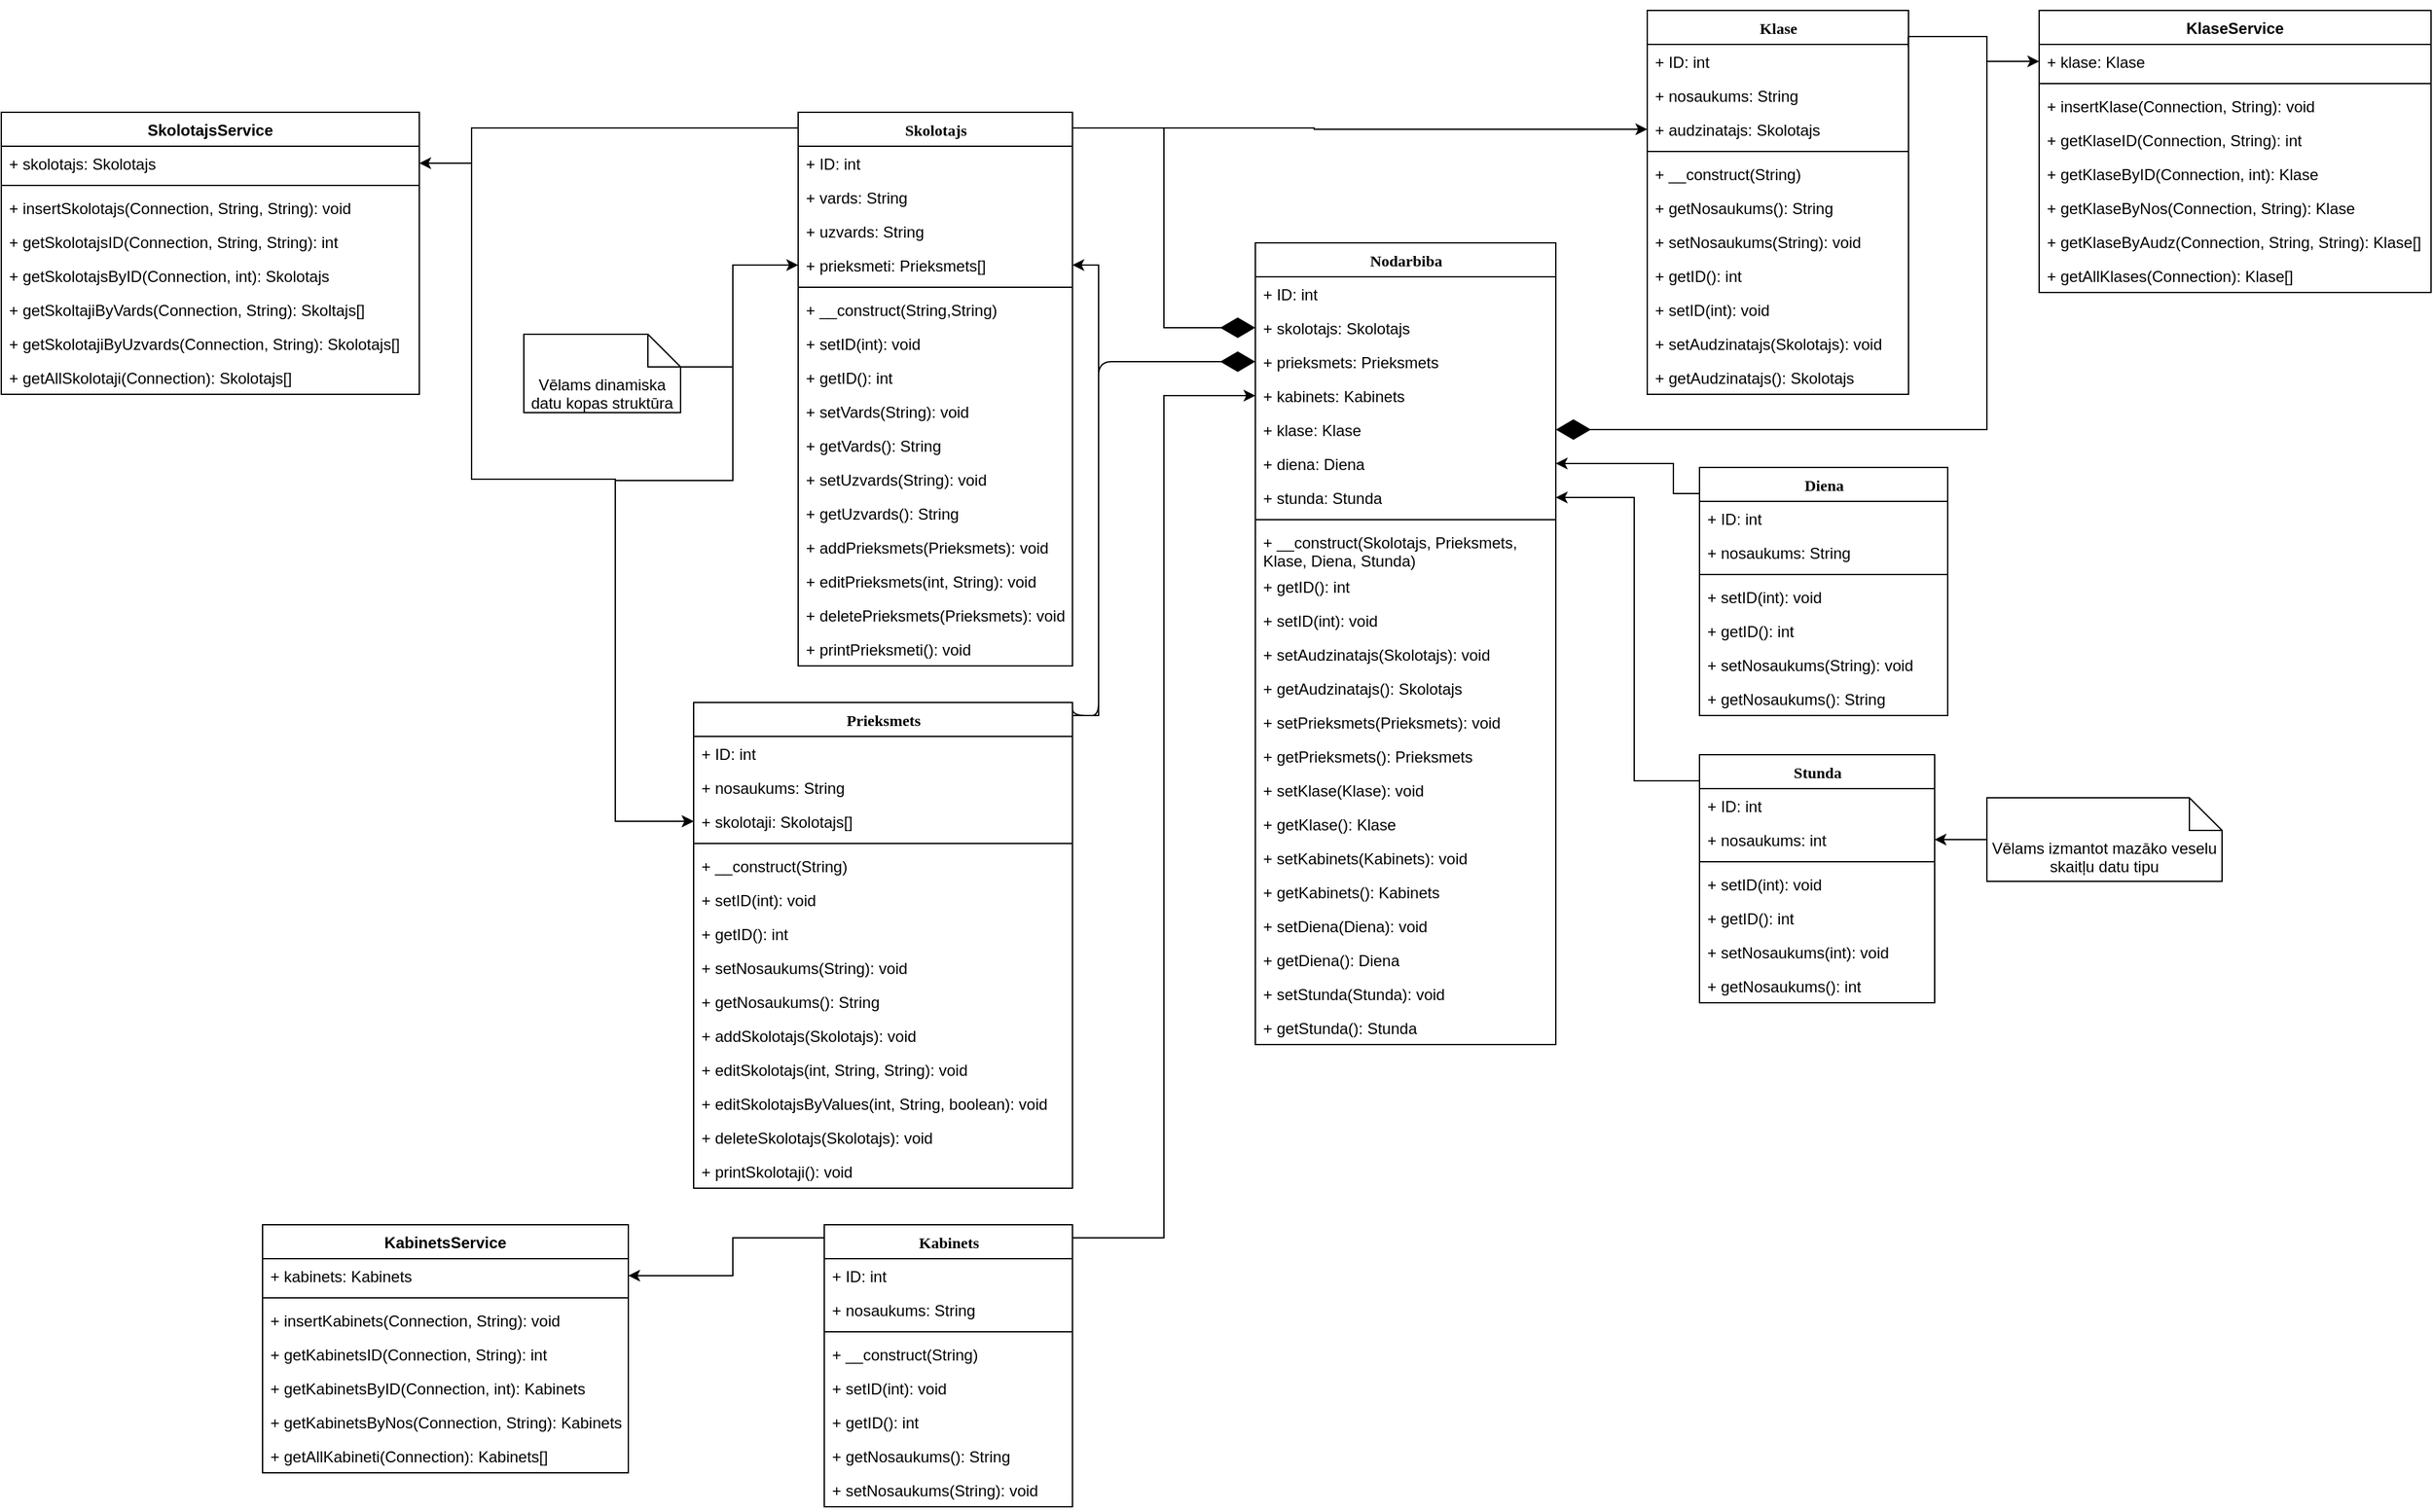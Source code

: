 <mxfile version="15.5.5" type="device" pages="2"><diagram name="Page-1" id="9f46799a-70d6-7492-0946-bef42562c5a5"><mxGraphModel dx="2222" dy="1194" grid="1" gridSize="10" guides="1" tooltips="1" connect="1" arrows="1" fold="1" page="0" pageScale="1" pageWidth="1100" pageHeight="850" background="none" math="0" shadow="0"><root><mxCell id="0"/><mxCell id="1" parent="0"/><mxCell id="VW8bnZJnK6AktsgOAbNA-72" style="edgeStyle=orthogonalEdgeStyle;rounded=0;orthogonalLoop=1;jettySize=auto;html=1;exitX=0;exitY=0;exitDx=0;exitDy=0;entryX=0;entryY=0.5;entryDx=0;entryDy=0;" parent="1" source="78961159f06e98e8-17" target="VW8bnZJnK6AktsgOAbNA-25" edge="1"><mxGeometry relative="1" as="geometry"><mxPoint x="100" y="149" as="targetPoint"/><Array as="points"><mxPoint x="50" y="-120"/><mxPoint x="-200" y="-120"/><mxPoint x="-200" y="149"/><mxPoint x="-90" y="149"/><mxPoint x="-90" y="411"/></Array></mxGeometry></mxCell><mxCell id="VW8bnZJnK6AktsgOAbNA-75" style="edgeStyle=orthogonalEdgeStyle;rounded=0;orthogonalLoop=1;jettySize=auto;html=1;exitX=1;exitY=0;exitDx=0;exitDy=0;entryX=0;entryY=0.5;entryDx=0;entryDy=0;" parent="1" source="78961159f06e98e8-17" target="VW8bnZJnK6AktsgOAbNA-33" edge="1"><mxGeometry relative="1" as="geometry"><Array as="points"><mxPoint x="260" y="-120"/><mxPoint x="445" y="-120"/><mxPoint x="445" y="-119"/></Array></mxGeometry></mxCell><mxCell id="TTAQ0LtO2yajUa-h9O49-10" style="edgeStyle=orthogonalEdgeStyle;rounded=0;orthogonalLoop=1;jettySize=auto;html=1;exitX=0;exitY=0;exitDx=0;exitDy=0;entryX=1;entryY=0.5;entryDx=0;entryDy=0;" edge="1" parent="1" source="78961159f06e98e8-17" target="TTAQ0LtO2yajUa-h9O49-2"><mxGeometry relative="1" as="geometry"><Array as="points"><mxPoint x="50" y="-120"/><mxPoint x="-200" y="-120"/><mxPoint x="-200" y="-93"/></Array></mxGeometry></mxCell><mxCell id="78961159f06e98e8-17" value="Skolotajs" style="swimlane;html=1;fontStyle=1;align=center;verticalAlign=top;childLayout=stackLayout;horizontal=1;startSize=26;horizontalStack=0;resizeParent=1;resizeLast=0;collapsible=1;marginBottom=0;swimlaneFillColor=#ffffff;rounded=0;shadow=0;comic=0;labelBackgroundColor=none;strokeWidth=1;fillColor=none;fontFamily=Verdana;fontSize=12" parent="1" vertex="1"><mxGeometry x="50" y="-132" width="210" height="424" as="geometry"/></mxCell><mxCell id="78961159f06e98e8-21" value="+ ID: int" style="text;html=1;strokeColor=none;fillColor=none;align=left;verticalAlign=top;spacingLeft=4;spacingRight=4;whiteSpace=wrap;overflow=hidden;rotatable=0;points=[[0,0.5],[1,0.5]];portConstraint=eastwest;" parent="78961159f06e98e8-17" vertex="1"><mxGeometry y="26" width="210" height="26" as="geometry"/></mxCell><mxCell id="78961159f06e98e8-23" value="+ vards: String" style="text;html=1;strokeColor=none;fillColor=none;align=left;verticalAlign=top;spacingLeft=4;spacingRight=4;whiteSpace=wrap;overflow=hidden;rotatable=0;points=[[0,0.5],[1,0.5]];portConstraint=eastwest;" parent="78961159f06e98e8-17" vertex="1"><mxGeometry y="52" width="210" height="26" as="geometry"/></mxCell><mxCell id="VW8bnZJnK6AktsgOAbNA-2" value="+ uzvards: String" style="text;html=1;strokeColor=none;fillColor=none;align=left;verticalAlign=top;spacingLeft=4;spacingRight=4;whiteSpace=wrap;overflow=hidden;rotatable=0;points=[[0,0.5],[1,0.5]];portConstraint=eastwest;" parent="78961159f06e98e8-17" vertex="1"><mxGeometry y="78" width="210" height="26" as="geometry"/></mxCell><mxCell id="VW8bnZJnK6AktsgOAbNA-22" value="+ prieksmeti: Prieksmets[]" style="text;html=1;strokeColor=none;fillColor=none;align=left;verticalAlign=top;spacingLeft=4;spacingRight=4;whiteSpace=wrap;overflow=hidden;rotatable=0;points=[[0,0.5],[1,0.5]];portConstraint=eastwest;" parent="78961159f06e98e8-17" vertex="1"><mxGeometry y="104" width="210" height="26" as="geometry"/></mxCell><mxCell id="78961159f06e98e8-19" value="" style="line;html=1;strokeWidth=1;fillColor=none;align=left;verticalAlign=middle;spacingTop=-1;spacingLeft=3;spacingRight=3;rotatable=0;labelPosition=right;points=[];portConstraint=eastwest;" parent="78961159f06e98e8-17" vertex="1"><mxGeometry y="130" width="210" height="8" as="geometry"/></mxCell><mxCell id="78961159f06e98e8-20" value="+ __construct(String,String)" style="text;html=1;strokeColor=none;fillColor=none;align=left;verticalAlign=top;spacingLeft=4;spacingRight=4;whiteSpace=wrap;overflow=hidden;rotatable=0;points=[[0,0.5],[1,0.5]];portConstraint=eastwest;" parent="78961159f06e98e8-17" vertex="1"><mxGeometry y="138" width="210" height="26" as="geometry"/></mxCell><mxCell id="76zH49tK6MnzldwaOSut-49" value="+ setID(int): void" style="text;html=1;strokeColor=none;fillColor=none;align=left;verticalAlign=top;spacingLeft=4;spacingRight=4;whiteSpace=wrap;overflow=hidden;rotatable=0;points=[[0,0.5],[1,0.5]];portConstraint=eastwest;" parent="78961159f06e98e8-17" vertex="1"><mxGeometry y="164" width="210" height="26" as="geometry"/></mxCell><mxCell id="76zH49tK6MnzldwaOSut-50" value="+ getID(): int" style="text;strokeColor=none;fillColor=none;align=left;verticalAlign=top;spacingLeft=4;spacingRight=4;overflow=hidden;rotatable=0;points=[[0,0.5],[1,0.5]];portConstraint=eastwest;" parent="78961159f06e98e8-17" vertex="1"><mxGeometry y="190" width="210" height="26" as="geometry"/></mxCell><mxCell id="76zH49tK6MnzldwaOSut-51" value="+ setVards(String): void" style="text;html=1;strokeColor=none;fillColor=none;align=left;verticalAlign=top;spacingLeft=4;spacingRight=4;whiteSpace=wrap;overflow=hidden;rotatable=0;points=[[0,0.5],[1,0.5]];portConstraint=eastwest;" parent="78961159f06e98e8-17" vertex="1"><mxGeometry y="216" width="210" height="26" as="geometry"/></mxCell><mxCell id="76zH49tK6MnzldwaOSut-52" value="+ getVards(): String" style="text;strokeColor=none;fillColor=none;align=left;verticalAlign=top;spacingLeft=4;spacingRight=4;overflow=hidden;rotatable=0;points=[[0,0.5],[1,0.5]];portConstraint=eastwest;" parent="78961159f06e98e8-17" vertex="1"><mxGeometry y="242" width="210" height="26" as="geometry"/></mxCell><mxCell id="76zH49tK6MnzldwaOSut-53" value="+ setUzvards(String): void" style="text;html=1;strokeColor=none;fillColor=none;align=left;verticalAlign=top;spacingLeft=4;spacingRight=4;whiteSpace=wrap;overflow=hidden;rotatable=0;points=[[0,0.5],[1,0.5]];portConstraint=eastwest;" parent="78961159f06e98e8-17" vertex="1"><mxGeometry y="268" width="210" height="26" as="geometry"/></mxCell><mxCell id="76zH49tK6MnzldwaOSut-54" value="+ getUzvards(): String" style="text;strokeColor=none;fillColor=none;align=left;verticalAlign=top;spacingLeft=4;spacingRight=4;overflow=hidden;rotatable=0;points=[[0,0.5],[1,0.5]];portConstraint=eastwest;" parent="78961159f06e98e8-17" vertex="1"><mxGeometry y="294" width="210" height="26" as="geometry"/></mxCell><mxCell id="76zH49tK6MnzldwaOSut-55" value="+ addPrieksmets(Prieksmets): void" style="text;strokeColor=none;fillColor=none;align=left;verticalAlign=top;spacingLeft=4;spacingRight=4;overflow=hidden;rotatable=0;points=[[0,0.5],[1,0.5]];portConstraint=eastwest;" parent="78961159f06e98e8-17" vertex="1"><mxGeometry y="320" width="210" height="26" as="geometry"/></mxCell><mxCell id="76zH49tK6MnzldwaOSut-56" value="+ editPrieksmets(int, String): void" style="text;strokeColor=none;fillColor=none;align=left;verticalAlign=top;spacingLeft=4;spacingRight=4;overflow=hidden;rotatable=0;points=[[0,0.5],[1,0.5]];portConstraint=eastwest;" parent="78961159f06e98e8-17" vertex="1"><mxGeometry y="346" width="210" height="26" as="geometry"/></mxCell><mxCell id="76zH49tK6MnzldwaOSut-57" value="+ deletePrieksmets(Prieksmets): void" style="text;strokeColor=none;fillColor=none;align=left;verticalAlign=top;spacingLeft=4;spacingRight=4;overflow=hidden;rotatable=0;points=[[0,0.5],[1,0.5]];portConstraint=eastwest;" parent="78961159f06e98e8-17" vertex="1"><mxGeometry y="372" width="210" height="26" as="geometry"/></mxCell><mxCell id="76zH49tK6MnzldwaOSut-58" value="+ printPrieksmeti(): void" style="text;strokeColor=none;fillColor=none;align=left;verticalAlign=top;spacingLeft=4;spacingRight=4;overflow=hidden;rotatable=0;points=[[0,0.5],[1,0.5]];portConstraint=eastwest;" parent="78961159f06e98e8-17" vertex="1"><mxGeometry y="398" width="210" height="26" as="geometry"/></mxCell><mxCell id="TTAQ0LtO2yajUa-h9O49-23" style="edgeStyle=orthogonalEdgeStyle;rounded=0;orthogonalLoop=1;jettySize=auto;html=1;exitX=0;exitY=0;exitDx=0;exitDy=0;" edge="1" parent="1" source="VW8bnZJnK6AktsgOAbNA-3" target="TTAQ0LtO2yajUa-h9O49-16"><mxGeometry relative="1" as="geometry"><Array as="points"><mxPoint x="70" y="730"/><mxPoint y="730"/><mxPoint y="759"/></Array></mxGeometry></mxCell><mxCell id="VW8bnZJnK6AktsgOAbNA-3" value="Kabinets" style="swimlane;html=1;fontStyle=1;align=center;verticalAlign=top;childLayout=stackLayout;horizontal=1;startSize=26;horizontalStack=0;resizeParent=1;resizeLast=0;collapsible=1;marginBottom=0;swimlaneFillColor=#ffffff;rounded=0;shadow=0;comic=0;labelBackgroundColor=none;strokeWidth=1;fillColor=none;fontFamily=Verdana;fontSize=12" parent="1" vertex="1"><mxGeometry x="70" y="720" width="190" height="216" as="geometry"/></mxCell><mxCell id="VW8bnZJnK6AktsgOAbNA-4" value="+ ID: int" style="text;html=1;strokeColor=none;fillColor=none;align=left;verticalAlign=top;spacingLeft=4;spacingRight=4;whiteSpace=wrap;overflow=hidden;rotatable=0;points=[[0,0.5],[1,0.5]];portConstraint=eastwest;" parent="VW8bnZJnK6AktsgOAbNA-3" vertex="1"><mxGeometry y="26" width="190" height="26" as="geometry"/></mxCell><mxCell id="VW8bnZJnK6AktsgOAbNA-5" value="+ nosaukums: String" style="text;html=1;strokeColor=none;fillColor=none;align=left;verticalAlign=top;spacingLeft=4;spacingRight=4;whiteSpace=wrap;overflow=hidden;rotatable=0;points=[[0,0.5],[1,0.5]];portConstraint=eastwest;" parent="VW8bnZJnK6AktsgOAbNA-3" vertex="1"><mxGeometry y="52" width="190" height="26" as="geometry"/></mxCell><mxCell id="VW8bnZJnK6AktsgOAbNA-7" value="" style="line;html=1;strokeWidth=1;fillColor=none;align=left;verticalAlign=middle;spacingTop=-1;spacingLeft=3;spacingRight=3;rotatable=0;labelPosition=right;points=[];portConstraint=eastwest;" parent="VW8bnZJnK6AktsgOAbNA-3" vertex="1"><mxGeometry y="78" width="190" height="8" as="geometry"/></mxCell><mxCell id="VW8bnZJnK6AktsgOAbNA-8" value="+ __construct(String)" style="text;html=1;strokeColor=none;fillColor=none;align=left;verticalAlign=top;spacingLeft=4;spacingRight=4;whiteSpace=wrap;overflow=hidden;rotatable=0;points=[[0,0.5],[1,0.5]];portConstraint=eastwest;" parent="VW8bnZJnK6AktsgOAbNA-3" vertex="1"><mxGeometry y="86" width="190" height="26" as="geometry"/></mxCell><mxCell id="76zH49tK6MnzldwaOSut-18" value="+ setID(int): void" style="text;html=1;strokeColor=none;fillColor=none;align=left;verticalAlign=top;spacingLeft=4;spacingRight=4;whiteSpace=wrap;overflow=hidden;rotatable=0;points=[[0,0.5],[1,0.5]];portConstraint=eastwest;" parent="VW8bnZJnK6AktsgOAbNA-3" vertex="1"><mxGeometry y="112" width="190" height="26" as="geometry"/></mxCell><mxCell id="76zH49tK6MnzldwaOSut-19" value="+ getID(): int" style="text;strokeColor=none;fillColor=none;align=left;verticalAlign=top;spacingLeft=4;spacingRight=4;overflow=hidden;rotatable=0;points=[[0,0.5],[1,0.5]];portConstraint=eastwest;" parent="VW8bnZJnK6AktsgOAbNA-3" vertex="1"><mxGeometry y="138" width="190" height="26" as="geometry"/></mxCell><mxCell id="76zH49tK6MnzldwaOSut-21" value="+ getNosaukums(): String" style="text;strokeColor=none;fillColor=none;align=left;verticalAlign=top;spacingLeft=4;spacingRight=4;overflow=hidden;rotatable=0;points=[[0,0.5],[1,0.5]];portConstraint=eastwest;" parent="VW8bnZJnK6AktsgOAbNA-3" vertex="1"><mxGeometry y="164" width="190" height="26" as="geometry"/></mxCell><mxCell id="76zH49tK6MnzldwaOSut-20" value="+ setNosaukums(String): void&lt;br&gt;" style="text;html=1;strokeColor=none;fillColor=none;align=left;verticalAlign=top;spacingLeft=4;spacingRight=4;whiteSpace=wrap;overflow=hidden;rotatable=0;points=[[0,0.5],[1,0.5]];portConstraint=eastwest;" parent="VW8bnZJnK6AktsgOAbNA-3" vertex="1"><mxGeometry y="190" width="190" height="26" as="geometry"/></mxCell><mxCell id="VW8bnZJnK6AktsgOAbNA-71" style="edgeStyle=orthogonalEdgeStyle;rounded=0;orthogonalLoop=1;jettySize=auto;html=1;exitX=1;exitY=0;exitDx=0;exitDy=0;entryX=1;entryY=0.5;entryDx=0;entryDy=0;" parent="1" source="VW8bnZJnK6AktsgOAbNA-9" target="VW8bnZJnK6AktsgOAbNA-22" edge="1"><mxGeometry relative="1" as="geometry"><Array as="points"><mxPoint x="260" y="330"/><mxPoint x="280" y="330"/><mxPoint x="280" y="-15"/></Array></mxGeometry></mxCell><mxCell id="VW8bnZJnK6AktsgOAbNA-9" value="Prieksmets" style="swimlane;html=1;fontStyle=1;align=center;verticalAlign=top;childLayout=stackLayout;horizontal=1;startSize=26;horizontalStack=0;resizeParent=1;resizeLast=0;collapsible=1;marginBottom=0;swimlaneFillColor=#ffffff;rounded=0;shadow=0;comic=0;labelBackgroundColor=none;strokeWidth=1;fillColor=none;fontFamily=Verdana;fontSize=12" parent="1" vertex="1"><mxGeometry x="-30" y="320" width="290" height="372" as="geometry"/></mxCell><mxCell id="VW8bnZJnK6AktsgOAbNA-10" value="+ ID: int" style="text;html=1;strokeColor=none;fillColor=none;align=left;verticalAlign=top;spacingLeft=4;spacingRight=4;whiteSpace=wrap;overflow=hidden;rotatable=0;points=[[0,0.5],[1,0.5]];portConstraint=eastwest;" parent="VW8bnZJnK6AktsgOAbNA-9" vertex="1"><mxGeometry y="26" width="290" height="26" as="geometry"/></mxCell><mxCell id="VW8bnZJnK6AktsgOAbNA-11" value="+ nosaukums: String" style="text;html=1;strokeColor=none;fillColor=none;align=left;verticalAlign=top;spacingLeft=4;spacingRight=4;whiteSpace=wrap;overflow=hidden;rotatable=0;points=[[0,0.5],[1,0.5]];portConstraint=eastwest;" parent="VW8bnZJnK6AktsgOAbNA-9" vertex="1"><mxGeometry y="52" width="290" height="26" as="geometry"/></mxCell><mxCell id="VW8bnZJnK6AktsgOAbNA-25" value="+ skolotaji: Skolotajs[]" style="text;html=1;strokeColor=none;fillColor=none;align=left;verticalAlign=top;spacingLeft=4;spacingRight=4;whiteSpace=wrap;overflow=hidden;rotatable=0;points=[[0,0.5],[1,0.5]];portConstraint=eastwest;" parent="VW8bnZJnK6AktsgOAbNA-9" vertex="1"><mxGeometry y="78" width="290" height="26" as="geometry"/></mxCell><mxCell id="VW8bnZJnK6AktsgOAbNA-12" value="" style="line;html=1;strokeWidth=1;fillColor=none;align=left;verticalAlign=middle;spacingTop=-1;spacingLeft=3;spacingRight=3;rotatable=0;labelPosition=right;points=[];portConstraint=eastwest;" parent="VW8bnZJnK6AktsgOAbNA-9" vertex="1"><mxGeometry y="104" width="290" height="8" as="geometry"/></mxCell><mxCell id="VW8bnZJnK6AktsgOAbNA-13" value="+ __construct(String)" style="text;html=1;strokeColor=none;fillColor=none;align=left;verticalAlign=top;spacingLeft=4;spacingRight=4;whiteSpace=wrap;overflow=hidden;rotatable=0;points=[[0,0.5],[1,0.5]];portConstraint=eastwest;" parent="VW8bnZJnK6AktsgOAbNA-9" vertex="1"><mxGeometry y="112" width="290" height="26" as="geometry"/></mxCell><mxCell id="76zH49tK6MnzldwaOSut-39" value="+ setID(int): void" style="text;html=1;strokeColor=none;fillColor=none;align=left;verticalAlign=top;spacingLeft=4;spacingRight=4;whiteSpace=wrap;overflow=hidden;rotatable=0;points=[[0,0.5],[1,0.5]];portConstraint=eastwest;" parent="VW8bnZJnK6AktsgOAbNA-9" vertex="1"><mxGeometry y="138" width="290" height="26" as="geometry"/></mxCell><mxCell id="76zH49tK6MnzldwaOSut-40" value="+ getID(): int" style="text;strokeColor=none;fillColor=none;align=left;verticalAlign=top;spacingLeft=4;spacingRight=4;overflow=hidden;rotatable=0;points=[[0,0.5],[1,0.5]];portConstraint=eastwest;" parent="VW8bnZJnK6AktsgOAbNA-9" vertex="1"><mxGeometry y="164" width="290" height="26" as="geometry"/></mxCell><mxCell id="76zH49tK6MnzldwaOSut-42" value="+ setNosaukums(String): void&lt;br&gt;" style="text;html=1;strokeColor=none;fillColor=none;align=left;verticalAlign=top;spacingLeft=4;spacingRight=4;whiteSpace=wrap;overflow=hidden;rotatable=0;points=[[0,0.5],[1,0.5]];portConstraint=eastwest;" parent="VW8bnZJnK6AktsgOAbNA-9" vertex="1"><mxGeometry y="190" width="290" height="26" as="geometry"/></mxCell><mxCell id="76zH49tK6MnzldwaOSut-41" value="+ getNosaukums(): String" style="text;strokeColor=none;fillColor=none;align=left;verticalAlign=top;spacingLeft=4;spacingRight=4;overflow=hidden;rotatable=0;points=[[0,0.5],[1,0.5]];portConstraint=eastwest;" parent="VW8bnZJnK6AktsgOAbNA-9" vertex="1"><mxGeometry y="216" width="290" height="26" as="geometry"/></mxCell><mxCell id="76zH49tK6MnzldwaOSut-43" value="+ addSkolotajs(Skolotajs): void" style="text;strokeColor=none;fillColor=none;align=left;verticalAlign=top;spacingLeft=4;spacingRight=4;overflow=hidden;rotatable=0;points=[[0,0.5],[1,0.5]];portConstraint=eastwest;" parent="VW8bnZJnK6AktsgOAbNA-9" vertex="1"><mxGeometry y="242" width="290" height="26" as="geometry"/></mxCell><mxCell id="76zH49tK6MnzldwaOSut-44" value="+ editSkolotajs(int, String, String): void" style="text;strokeColor=none;fillColor=none;align=left;verticalAlign=top;spacingLeft=4;spacingRight=4;overflow=hidden;rotatable=0;points=[[0,0.5],[1,0.5]];portConstraint=eastwest;" parent="VW8bnZJnK6AktsgOAbNA-9" vertex="1"><mxGeometry y="268" width="290" height="26" as="geometry"/></mxCell><mxCell id="76zH49tK6MnzldwaOSut-48" value="+ editSkolotajsByValues(int, String, boolean): void" style="text;strokeColor=none;fillColor=none;align=left;verticalAlign=top;spacingLeft=4;spacingRight=4;overflow=hidden;rotatable=0;points=[[0,0.5],[1,0.5]];portConstraint=eastwest;" parent="VW8bnZJnK6AktsgOAbNA-9" vertex="1"><mxGeometry y="294" width="290" height="26" as="geometry"/></mxCell><mxCell id="76zH49tK6MnzldwaOSut-45" value="+ deleteSkolotajs(Skolotajs): void" style="text;strokeColor=none;fillColor=none;align=left;verticalAlign=top;spacingLeft=4;spacingRight=4;overflow=hidden;rotatable=0;points=[[0,0.5],[1,0.5]];portConstraint=eastwest;" parent="VW8bnZJnK6AktsgOAbNA-9" vertex="1"><mxGeometry y="320" width="290" height="26" as="geometry"/></mxCell><mxCell id="76zH49tK6MnzldwaOSut-46" value="+ printSkolotaji(): void" style="text;strokeColor=none;fillColor=none;align=left;verticalAlign=top;spacingLeft=4;spacingRight=4;overflow=hidden;rotatable=0;points=[[0,0.5],[1,0.5]];portConstraint=eastwest;" parent="VW8bnZJnK6AktsgOAbNA-9" vertex="1"><mxGeometry y="346" width="290" height="26" as="geometry"/></mxCell><mxCell id="VW8bnZJnK6AktsgOAbNA-24" style="edgeStyle=orthogonalEdgeStyle;rounded=0;orthogonalLoop=1;jettySize=auto;html=1;exitX=0;exitY=0;exitDx=120;exitDy=25;exitPerimeter=0;entryX=0;entryY=0.5;entryDx=0;entryDy=0;" parent="1" source="VW8bnZJnK6AktsgOAbNA-23" target="VW8bnZJnK6AktsgOAbNA-22" edge="1"><mxGeometry relative="1" as="geometry"><Array as="points"><mxPoint y="63"/><mxPoint y="-15"/></Array></mxGeometry></mxCell><mxCell id="VW8bnZJnK6AktsgOAbNA-29" style="edgeStyle=orthogonalEdgeStyle;rounded=0;orthogonalLoop=1;jettySize=auto;html=1;exitX=0;exitY=0;exitDx=120;exitDy=25;exitPerimeter=0;entryX=0;entryY=0.5;entryDx=0;entryDy=0;" parent="1" source="VW8bnZJnK6AktsgOAbNA-23" target="VW8bnZJnK6AktsgOAbNA-25" edge="1"><mxGeometry relative="1" as="geometry"><Array as="points"><mxPoint y="63"/><mxPoint y="150"/><mxPoint x="-90" y="150"/><mxPoint x="-90" y="411"/></Array></mxGeometry></mxCell><mxCell id="VW8bnZJnK6AktsgOAbNA-23" value="Vēlams dinamiska datu kopas struktūra" style="shape=note2;boundedLbl=1;whiteSpace=wrap;html=1;size=25;verticalAlign=top;align=center;" parent="1" vertex="1"><mxGeometry x="-160" y="38" width="120" height="60" as="geometry"/></mxCell><mxCell id="TTAQ0LtO2yajUa-h9O49-33" style="edgeStyle=orthogonalEdgeStyle;rounded=0;orthogonalLoop=1;jettySize=auto;html=1;exitX=1;exitY=0;exitDx=0;exitDy=0;entryX=0;entryY=0.5;entryDx=0;entryDy=0;" edge="1" parent="1" source="VW8bnZJnK6AktsgOAbNA-30" target="TTAQ0LtO2yajUa-h9O49-25"><mxGeometry relative="1" as="geometry"><Array as="points"><mxPoint x="900" y="-190"/><mxPoint x="960" y="-190"/><mxPoint x="960" y="-171"/></Array></mxGeometry></mxCell><mxCell id="VW8bnZJnK6AktsgOAbNA-30" value="Klase" style="swimlane;html=1;fontStyle=1;align=center;verticalAlign=top;childLayout=stackLayout;horizontal=1;startSize=26;horizontalStack=0;resizeParent=1;resizeLast=0;collapsible=1;marginBottom=0;swimlaneFillColor=#ffffff;rounded=0;shadow=0;comic=0;labelBackgroundColor=none;strokeWidth=1;fillColor=none;fontFamily=Verdana;fontSize=12" parent="1" vertex="1"><mxGeometry x="700" y="-210" width="200" height="294" as="geometry"/></mxCell><mxCell id="VW8bnZJnK6AktsgOAbNA-31" value="+ ID: int" style="text;html=1;strokeColor=none;fillColor=none;align=left;verticalAlign=top;spacingLeft=4;spacingRight=4;whiteSpace=wrap;overflow=hidden;rotatable=0;points=[[0,0.5],[1,0.5]];portConstraint=eastwest;" parent="VW8bnZJnK6AktsgOAbNA-30" vertex="1"><mxGeometry y="26" width="200" height="26" as="geometry"/></mxCell><mxCell id="VW8bnZJnK6AktsgOAbNA-32" value="+ nosaukums: String" style="text;html=1;strokeColor=none;fillColor=none;align=left;verticalAlign=top;spacingLeft=4;spacingRight=4;whiteSpace=wrap;overflow=hidden;rotatable=0;points=[[0,0.5],[1,0.5]];portConstraint=eastwest;" parent="VW8bnZJnK6AktsgOAbNA-30" vertex="1"><mxGeometry y="52" width="200" height="26" as="geometry"/></mxCell><mxCell id="VW8bnZJnK6AktsgOAbNA-33" value="+ audzinatajs: Skolotajs" style="text;html=1;strokeColor=none;fillColor=none;align=left;verticalAlign=top;spacingLeft=4;spacingRight=4;whiteSpace=wrap;overflow=hidden;rotatable=0;points=[[0,0.5],[1,0.5]];portConstraint=eastwest;" parent="VW8bnZJnK6AktsgOAbNA-30" vertex="1"><mxGeometry y="78" width="200" height="26" as="geometry"/></mxCell><mxCell id="VW8bnZJnK6AktsgOAbNA-35" value="" style="line;html=1;strokeWidth=1;fillColor=none;align=left;verticalAlign=middle;spacingTop=-1;spacingLeft=3;spacingRight=3;rotatable=0;labelPosition=right;points=[];portConstraint=eastwest;" parent="VW8bnZJnK6AktsgOAbNA-30" vertex="1"><mxGeometry y="104" width="200" height="8" as="geometry"/></mxCell><mxCell id="VW8bnZJnK6AktsgOAbNA-36" value="+ __construct(String)" style="text;html=1;strokeColor=none;fillColor=none;align=left;verticalAlign=top;spacingLeft=4;spacingRight=4;whiteSpace=wrap;overflow=hidden;rotatable=0;points=[[0,0.5],[1,0.5]];portConstraint=eastwest;" parent="VW8bnZJnK6AktsgOAbNA-30" vertex="1"><mxGeometry y="112" width="200" height="26" as="geometry"/></mxCell><mxCell id="76zH49tK6MnzldwaOSut-15" value="+ getNosaukums(): String" style="text;strokeColor=none;fillColor=none;align=left;verticalAlign=top;spacingLeft=4;spacingRight=4;overflow=hidden;rotatable=0;points=[[0,0.5],[1,0.5]];portConstraint=eastwest;" parent="VW8bnZJnK6AktsgOAbNA-30" vertex="1"><mxGeometry y="138" width="200" height="26" as="geometry"/></mxCell><mxCell id="76zH49tK6MnzldwaOSut-14" value="+ setNosaukums(String): void&lt;br&gt;" style="text;html=1;strokeColor=none;fillColor=none;align=left;verticalAlign=top;spacingLeft=4;spacingRight=4;whiteSpace=wrap;overflow=hidden;rotatable=0;points=[[0,0.5],[1,0.5]];portConstraint=eastwest;" parent="VW8bnZJnK6AktsgOAbNA-30" vertex="1"><mxGeometry y="164" width="200" height="26" as="geometry"/></mxCell><mxCell id="76zH49tK6MnzldwaOSut-13" value="+ getID(): int" style="text;strokeColor=none;fillColor=none;align=left;verticalAlign=top;spacingLeft=4;spacingRight=4;overflow=hidden;rotatable=0;points=[[0,0.5],[1,0.5]];portConstraint=eastwest;" parent="VW8bnZJnK6AktsgOAbNA-30" vertex="1"><mxGeometry y="190" width="200" height="26" as="geometry"/></mxCell><mxCell id="76zH49tK6MnzldwaOSut-12" value="+ setID(int): void" style="text;html=1;strokeColor=none;fillColor=none;align=left;verticalAlign=top;spacingLeft=4;spacingRight=4;whiteSpace=wrap;overflow=hidden;rotatable=0;points=[[0,0.5],[1,0.5]];portConstraint=eastwest;" parent="VW8bnZJnK6AktsgOAbNA-30" vertex="1"><mxGeometry y="216" width="200" height="26" as="geometry"/></mxCell><mxCell id="76zH49tK6MnzldwaOSut-16" value="+ setAudzinatajs(Skolotajs): void" style="text;strokeColor=none;fillColor=none;align=left;verticalAlign=top;spacingLeft=4;spacingRight=4;overflow=hidden;rotatable=0;points=[[0,0.5],[1,0.5]];portConstraint=eastwest;" parent="VW8bnZJnK6AktsgOAbNA-30" vertex="1"><mxGeometry y="242" width="200" height="26" as="geometry"/></mxCell><mxCell id="76zH49tK6MnzldwaOSut-17" value="+ getAudzinatajs(): Skolotajs" style="text;strokeColor=none;fillColor=none;align=left;verticalAlign=top;spacingLeft=4;spacingRight=4;overflow=hidden;rotatable=0;points=[[0,0.5],[1,0.5]];portConstraint=eastwest;" parent="VW8bnZJnK6AktsgOAbNA-30" vertex="1"><mxGeometry y="268" width="200" height="26" as="geometry"/></mxCell><mxCell id="VW8bnZJnK6AktsgOAbNA-76" style="edgeStyle=orthogonalEdgeStyle;rounded=0;orthogonalLoop=1;jettySize=auto;html=1;exitX=0;exitY=0;exitDx=0;exitDy=0;entryX=1;entryY=0.5;entryDx=0;entryDy=0;" parent="1" source="VW8bnZJnK6AktsgOAbNA-37" target="VW8bnZJnK6AktsgOAbNA-59" edge="1"><mxGeometry relative="1" as="geometry"><Array as="points"><mxPoint x="740" y="160"/><mxPoint x="720" y="160"/><mxPoint x="720" y="137"/></Array><mxPoint x="630" y="147" as="targetPoint"/></mxGeometry></mxCell><mxCell id="VW8bnZJnK6AktsgOAbNA-37" value="Diena" style="swimlane;html=1;fontStyle=1;align=center;verticalAlign=top;childLayout=stackLayout;horizontal=1;startSize=26;horizontalStack=0;resizeParent=1;resizeLast=0;collapsible=1;marginBottom=0;swimlaneFillColor=#ffffff;rounded=0;shadow=0;comic=0;labelBackgroundColor=none;strokeWidth=1;fillColor=none;fontFamily=Verdana;fontSize=12" parent="1" vertex="1"><mxGeometry x="740" y="140" width="190" height="190" as="geometry"/></mxCell><mxCell id="VW8bnZJnK6AktsgOAbNA-38" value="+ ID: int" style="text;html=1;strokeColor=none;fillColor=none;align=left;verticalAlign=top;spacingLeft=4;spacingRight=4;whiteSpace=wrap;overflow=hidden;rotatable=0;points=[[0,0.5],[1,0.5]];portConstraint=eastwest;" parent="VW8bnZJnK6AktsgOAbNA-37" vertex="1"><mxGeometry y="26" width="190" height="26" as="geometry"/></mxCell><mxCell id="VW8bnZJnK6AktsgOAbNA-39" value="+ nosaukums: String" style="text;html=1;strokeColor=none;fillColor=none;align=left;verticalAlign=top;spacingLeft=4;spacingRight=4;whiteSpace=wrap;overflow=hidden;rotatable=0;points=[[0,0.5],[1,0.5]];portConstraint=eastwest;" parent="VW8bnZJnK6AktsgOAbNA-37" vertex="1"><mxGeometry y="52" width="190" height="26" as="geometry"/></mxCell><mxCell id="VW8bnZJnK6AktsgOAbNA-41" value="" style="line;html=1;strokeWidth=1;fillColor=none;align=left;verticalAlign=middle;spacingTop=-1;spacingLeft=3;spacingRight=3;rotatable=0;labelPosition=right;points=[];portConstraint=eastwest;" parent="VW8bnZJnK6AktsgOAbNA-37" vertex="1"><mxGeometry y="78" width="190" height="8" as="geometry"/></mxCell><mxCell id="76zH49tK6MnzldwaOSut-10" value="+ setID(int): void" style="text;html=1;strokeColor=none;fillColor=none;align=left;verticalAlign=top;spacingLeft=4;spacingRight=4;whiteSpace=wrap;overflow=hidden;rotatable=0;points=[[0,0.5],[1,0.5]];portConstraint=eastwest;" parent="VW8bnZJnK6AktsgOAbNA-37" vertex="1"><mxGeometry y="86" width="190" height="26" as="geometry"/></mxCell><mxCell id="76zH49tK6MnzldwaOSut-11" value="+ getID(): int" style="text;strokeColor=none;fillColor=none;align=left;verticalAlign=top;spacingLeft=4;spacingRight=4;overflow=hidden;rotatable=0;points=[[0,0.5],[1,0.5]];portConstraint=eastwest;" parent="VW8bnZJnK6AktsgOAbNA-37" vertex="1"><mxGeometry y="112" width="190" height="26" as="geometry"/></mxCell><mxCell id="76zH49tK6MnzldwaOSut-6" value="+ setNosaukums(String): void&lt;br&gt;" style="text;html=1;strokeColor=none;fillColor=none;align=left;verticalAlign=top;spacingLeft=4;spacingRight=4;whiteSpace=wrap;overflow=hidden;rotatable=0;points=[[0,0.5],[1,0.5]];portConstraint=eastwest;" parent="VW8bnZJnK6AktsgOAbNA-37" vertex="1"><mxGeometry y="138" width="190" height="26" as="geometry"/></mxCell><mxCell id="76zH49tK6MnzldwaOSut-7" value="+ getNosaukums(): String" style="text;strokeColor=none;fillColor=none;align=left;verticalAlign=top;spacingLeft=4;spacingRight=4;overflow=hidden;rotatable=0;points=[[0,0.5],[1,0.5]];portConstraint=eastwest;" parent="VW8bnZJnK6AktsgOAbNA-37" vertex="1"><mxGeometry y="164" width="190" height="26" as="geometry"/></mxCell><mxCell id="VW8bnZJnK6AktsgOAbNA-77" style="edgeStyle=orthogonalEdgeStyle;rounded=0;orthogonalLoop=1;jettySize=auto;html=1;exitX=0;exitY=0;exitDx=0;exitDy=0;entryX=1;entryY=0.5;entryDx=0;entryDy=0;" parent="1" source="VW8bnZJnK6AktsgOAbNA-44" target="VW8bnZJnK6AktsgOAbNA-60" edge="1"><mxGeometry relative="1" as="geometry"><Array as="points"><mxPoint x="740" y="380"/><mxPoint x="690" y="380"/><mxPoint x="690" y="163"/></Array><mxPoint x="630" y="173" as="targetPoint"/></mxGeometry></mxCell><mxCell id="VW8bnZJnK6AktsgOAbNA-44" value="Stunda" style="swimlane;html=1;fontStyle=1;align=center;verticalAlign=top;childLayout=stackLayout;horizontal=1;startSize=26;horizontalStack=0;resizeParent=1;resizeLast=0;collapsible=1;marginBottom=0;swimlaneFillColor=#ffffff;rounded=0;shadow=0;comic=0;labelBackgroundColor=none;strokeWidth=1;fillColor=none;fontFamily=Verdana;fontSize=12" parent="1" vertex="1"><mxGeometry x="740" y="360" width="180" height="190" as="geometry"/></mxCell><mxCell id="VW8bnZJnK6AktsgOAbNA-45" value="+ ID: int" style="text;html=1;strokeColor=none;fillColor=none;align=left;verticalAlign=top;spacingLeft=4;spacingRight=4;whiteSpace=wrap;overflow=hidden;rotatable=0;points=[[0,0.5],[1,0.5]];portConstraint=eastwest;" parent="VW8bnZJnK6AktsgOAbNA-44" vertex="1"><mxGeometry y="26" width="180" height="26" as="geometry"/></mxCell><mxCell id="VW8bnZJnK6AktsgOAbNA-46" value="+ nosaukums: int" style="text;html=1;strokeColor=none;fillColor=none;align=left;verticalAlign=top;spacingLeft=4;spacingRight=4;whiteSpace=wrap;overflow=hidden;rotatable=0;points=[[0,0.5],[1,0.5]];portConstraint=eastwest;" parent="VW8bnZJnK6AktsgOAbNA-44" vertex="1"><mxGeometry y="52" width="180" height="26" as="geometry"/></mxCell><mxCell id="VW8bnZJnK6AktsgOAbNA-47" value="" style="line;html=1;strokeWidth=1;fillColor=none;align=left;verticalAlign=middle;spacingTop=-1;spacingLeft=3;spacingRight=3;rotatable=0;labelPosition=right;points=[];portConstraint=eastwest;" parent="VW8bnZJnK6AktsgOAbNA-44" vertex="1"><mxGeometry y="78" width="180" height="8" as="geometry"/></mxCell><mxCell id="VW8bnZJnK6AktsgOAbNA-48" value="+ setID(int): void" style="text;html=1;strokeColor=none;fillColor=none;align=left;verticalAlign=top;spacingLeft=4;spacingRight=4;whiteSpace=wrap;overflow=hidden;rotatable=0;points=[[0,0.5],[1,0.5]];portConstraint=eastwest;" parent="VW8bnZJnK6AktsgOAbNA-44" vertex="1"><mxGeometry y="86" width="180" height="26" as="geometry"/></mxCell><mxCell id="76zH49tK6MnzldwaOSut-5" value="+ getID(): int" style="text;strokeColor=none;fillColor=none;align=left;verticalAlign=top;spacingLeft=4;spacingRight=4;overflow=hidden;rotatable=0;points=[[0,0.5],[1,0.5]];portConstraint=eastwest;" parent="VW8bnZJnK6AktsgOAbNA-44" vertex="1"><mxGeometry y="112" width="180" height="26" as="geometry"/></mxCell><mxCell id="76zH49tK6MnzldwaOSut-8" value="+ setNosaukums(int): void" style="text;html=1;strokeColor=none;fillColor=none;align=left;verticalAlign=top;spacingLeft=4;spacingRight=4;whiteSpace=wrap;overflow=hidden;rotatable=0;points=[[0,0.5],[1,0.5]];portConstraint=eastwest;" parent="VW8bnZJnK6AktsgOAbNA-44" vertex="1"><mxGeometry y="138" width="180" height="26" as="geometry"/></mxCell><mxCell id="76zH49tK6MnzldwaOSut-9" value="+ getNosaukums(): int" style="text;strokeColor=none;fillColor=none;align=left;verticalAlign=top;spacingLeft=4;spacingRight=4;overflow=hidden;rotatable=0;points=[[0,0.5],[1,0.5]];portConstraint=eastwest;" parent="VW8bnZJnK6AktsgOAbNA-44" vertex="1"><mxGeometry y="164" width="180" height="26" as="geometry"/></mxCell><mxCell id="VW8bnZJnK6AktsgOAbNA-50" style="edgeStyle=orthogonalEdgeStyle;rounded=0;orthogonalLoop=1;jettySize=auto;html=1;exitX=0;exitY=0.5;exitDx=0;exitDy=0;exitPerimeter=0;entryX=1;entryY=0.5;entryDx=0;entryDy=0;" parent="1" source="VW8bnZJnK6AktsgOAbNA-49" target="VW8bnZJnK6AktsgOAbNA-46" edge="1"><mxGeometry relative="1" as="geometry"/></mxCell><mxCell id="VW8bnZJnK6AktsgOAbNA-49" value="Vēlams izmantot mazāko veselu skaitļu datu tipu" style="shape=note2;boundedLbl=1;whiteSpace=wrap;html=1;size=25;verticalAlign=top;align=center;" parent="1" vertex="1"><mxGeometry x="960" y="393" width="180" height="64" as="geometry"/></mxCell><mxCell id="VW8bnZJnK6AktsgOAbNA-51" value="Nodarbiba" style="swimlane;html=1;fontStyle=1;align=center;verticalAlign=top;childLayout=stackLayout;horizontal=1;startSize=26;horizontalStack=0;resizeParent=1;resizeLast=0;collapsible=1;marginBottom=0;swimlaneFillColor=#ffffff;rounded=0;shadow=0;comic=0;labelBackgroundColor=none;strokeWidth=1;fillColor=none;fontFamily=Verdana;fontSize=12" parent="1" vertex="1"><mxGeometry x="400" y="-32" width="230" height="614" as="geometry"/></mxCell><mxCell id="VW8bnZJnK6AktsgOAbNA-52" value="+ ID: int" style="text;html=1;strokeColor=none;fillColor=none;align=left;verticalAlign=top;spacingLeft=4;spacingRight=4;whiteSpace=wrap;overflow=hidden;rotatable=0;points=[[0,0.5],[1,0.5]];portConstraint=eastwest;" parent="VW8bnZJnK6AktsgOAbNA-51" vertex="1"><mxGeometry y="26" width="230" height="26" as="geometry"/></mxCell><mxCell id="VW8bnZJnK6AktsgOAbNA-53" value="+ skolotajs: Skolotajs" style="text;html=1;strokeColor=none;fillColor=none;align=left;verticalAlign=top;spacingLeft=4;spacingRight=4;whiteSpace=wrap;overflow=hidden;rotatable=0;points=[[0,0.5],[1,0.5]];portConstraint=eastwest;" parent="VW8bnZJnK6AktsgOAbNA-51" vertex="1"><mxGeometry y="52" width="230" height="26" as="geometry"/></mxCell><mxCell id="VW8bnZJnK6AktsgOAbNA-54" value="+ prieksmets: Prieksmets" style="text;html=1;strokeColor=none;fillColor=none;align=left;verticalAlign=top;spacingLeft=4;spacingRight=4;whiteSpace=wrap;overflow=hidden;rotatable=0;points=[[0,0.5],[1,0.5]];portConstraint=eastwest;" parent="VW8bnZJnK6AktsgOAbNA-51" vertex="1"><mxGeometry y="78" width="230" height="26" as="geometry"/></mxCell><mxCell id="VW8bnZJnK6AktsgOAbNA-55" value="+ kabinets: Kabinets" style="text;html=1;strokeColor=none;fillColor=none;align=left;verticalAlign=top;spacingLeft=4;spacingRight=4;whiteSpace=wrap;overflow=hidden;rotatable=0;points=[[0,0.5],[1,0.5]];portConstraint=eastwest;" parent="VW8bnZJnK6AktsgOAbNA-51" vertex="1"><mxGeometry y="104" width="230" height="26" as="geometry"/></mxCell><mxCell id="VW8bnZJnK6AktsgOAbNA-58" value="+ klase: Klase" style="text;html=1;strokeColor=none;fillColor=none;align=left;verticalAlign=top;spacingLeft=4;spacingRight=4;whiteSpace=wrap;overflow=hidden;rotatable=0;points=[[0,0.5],[1,0.5]];portConstraint=eastwest;" parent="VW8bnZJnK6AktsgOAbNA-51" vertex="1"><mxGeometry y="130" width="230" height="26" as="geometry"/></mxCell><mxCell id="VW8bnZJnK6AktsgOAbNA-59" value="+ diena: Diena" style="text;html=1;strokeColor=none;fillColor=none;align=left;verticalAlign=top;spacingLeft=4;spacingRight=4;whiteSpace=wrap;overflow=hidden;rotatable=0;points=[[0,0.5],[1,0.5]];portConstraint=eastwest;" parent="VW8bnZJnK6AktsgOAbNA-51" vertex="1"><mxGeometry y="156" width="230" height="26" as="geometry"/></mxCell><mxCell id="VW8bnZJnK6AktsgOAbNA-60" value="+ stunda: Stunda" style="text;html=1;strokeColor=none;fillColor=none;align=left;verticalAlign=top;spacingLeft=4;spacingRight=4;whiteSpace=wrap;overflow=hidden;rotatable=0;points=[[0,0.5],[1,0.5]];portConstraint=eastwest;" parent="VW8bnZJnK6AktsgOAbNA-51" vertex="1"><mxGeometry y="182" width="230" height="26" as="geometry"/></mxCell><mxCell id="VW8bnZJnK6AktsgOAbNA-56" value="" style="line;html=1;strokeWidth=1;fillColor=none;align=left;verticalAlign=middle;spacingTop=-1;spacingLeft=3;spacingRight=3;rotatable=0;labelPosition=right;points=[];portConstraint=eastwest;" parent="VW8bnZJnK6AktsgOAbNA-51" vertex="1"><mxGeometry y="208" width="230" height="8" as="geometry"/></mxCell><mxCell id="VW8bnZJnK6AktsgOAbNA-57" value="+ __construct(Skolotajs, Prieksmets,&lt;br&gt;Klase, Diena, Stunda)" style="text;html=1;strokeColor=none;fillColor=none;align=left;verticalAlign=top;spacingLeft=4;spacingRight=4;whiteSpace=wrap;overflow=hidden;rotatable=0;points=[[0,0.5],[1,0.5]];portConstraint=eastwest;" parent="VW8bnZJnK6AktsgOAbNA-51" vertex="1"><mxGeometry y="216" width="230" height="34" as="geometry"/></mxCell><mxCell id="76zH49tK6MnzldwaOSut-23" value="+ getID(): int" style="text;strokeColor=none;fillColor=none;align=left;verticalAlign=top;spacingLeft=4;spacingRight=4;overflow=hidden;rotatable=0;points=[[0,0.5],[1,0.5]];portConstraint=eastwest;" parent="VW8bnZJnK6AktsgOAbNA-51" vertex="1"><mxGeometry y="250" width="230" height="26" as="geometry"/></mxCell><mxCell id="76zH49tK6MnzldwaOSut-22" value="+ setID(int): void" style="text;html=1;strokeColor=none;fillColor=none;align=left;verticalAlign=top;spacingLeft=4;spacingRight=4;whiteSpace=wrap;overflow=hidden;rotatable=0;points=[[0,0.5],[1,0.5]];portConstraint=eastwest;" parent="VW8bnZJnK6AktsgOAbNA-51" vertex="1"><mxGeometry y="276" width="230" height="26" as="geometry"/></mxCell><mxCell id="76zH49tK6MnzldwaOSut-24" value="+ setAudzinatajs(Skolotajs): void" style="text;strokeColor=none;fillColor=none;align=left;verticalAlign=top;spacingLeft=4;spacingRight=4;overflow=hidden;rotatable=0;points=[[0,0.5],[1,0.5]];portConstraint=eastwest;" parent="VW8bnZJnK6AktsgOAbNA-51" vertex="1"><mxGeometry y="302" width="230" height="26" as="geometry"/></mxCell><mxCell id="76zH49tK6MnzldwaOSut-25" value="+ getAudzinatajs(): Skolotajs" style="text;strokeColor=none;fillColor=none;align=left;verticalAlign=top;spacingLeft=4;spacingRight=4;overflow=hidden;rotatable=0;points=[[0,0.5],[1,0.5]];portConstraint=eastwest;" parent="VW8bnZJnK6AktsgOAbNA-51" vertex="1"><mxGeometry y="328" width="230" height="26" as="geometry"/></mxCell><mxCell id="76zH49tK6MnzldwaOSut-26" value="+ setPrieksmets(Prieksmets): void" style="text;strokeColor=none;fillColor=none;align=left;verticalAlign=top;spacingLeft=4;spacingRight=4;overflow=hidden;rotatable=0;points=[[0,0.5],[1,0.5]];portConstraint=eastwest;" parent="VW8bnZJnK6AktsgOAbNA-51" vertex="1"><mxGeometry y="354" width="230" height="26" as="geometry"/></mxCell><mxCell id="76zH49tK6MnzldwaOSut-27" value="+ getPrieksmets(): Prieksmets" style="text;strokeColor=none;fillColor=none;align=left;verticalAlign=top;spacingLeft=4;spacingRight=4;overflow=hidden;rotatable=0;points=[[0,0.5],[1,0.5]];portConstraint=eastwest;" parent="VW8bnZJnK6AktsgOAbNA-51" vertex="1"><mxGeometry y="380" width="230" height="26" as="geometry"/></mxCell><mxCell id="76zH49tK6MnzldwaOSut-28" value="+ setKlase(Klase): void" style="text;strokeColor=none;fillColor=none;align=left;verticalAlign=top;spacingLeft=4;spacingRight=4;overflow=hidden;rotatable=0;points=[[0,0.5],[1,0.5]];portConstraint=eastwest;" parent="VW8bnZJnK6AktsgOAbNA-51" vertex="1"><mxGeometry y="406" width="230" height="26" as="geometry"/></mxCell><mxCell id="76zH49tK6MnzldwaOSut-29" value="+ getKlase(): Klase" style="text;strokeColor=none;fillColor=none;align=left;verticalAlign=top;spacingLeft=4;spacingRight=4;overflow=hidden;rotatable=0;points=[[0,0.5],[1,0.5]];portConstraint=eastwest;" parent="VW8bnZJnK6AktsgOAbNA-51" vertex="1"><mxGeometry y="432" width="230" height="26" as="geometry"/></mxCell><mxCell id="76zH49tK6MnzldwaOSut-30" value="+ setKabinets(Kabinets): void" style="text;strokeColor=none;fillColor=none;align=left;verticalAlign=top;spacingLeft=4;spacingRight=4;overflow=hidden;rotatable=0;points=[[0,0.5],[1,0.5]];portConstraint=eastwest;" parent="VW8bnZJnK6AktsgOAbNA-51" vertex="1"><mxGeometry y="458" width="230" height="26" as="geometry"/></mxCell><mxCell id="76zH49tK6MnzldwaOSut-31" value="+ getKabinets(): Kabinets" style="text;strokeColor=none;fillColor=none;align=left;verticalAlign=top;spacingLeft=4;spacingRight=4;overflow=hidden;rotatable=0;points=[[0,0.5],[1,0.5]];portConstraint=eastwest;" parent="VW8bnZJnK6AktsgOAbNA-51" vertex="1"><mxGeometry y="484" width="230" height="26" as="geometry"/></mxCell><mxCell id="76zH49tK6MnzldwaOSut-32" value="+ setDiena(Diena): void" style="text;strokeColor=none;fillColor=none;align=left;verticalAlign=top;spacingLeft=4;spacingRight=4;overflow=hidden;rotatable=0;points=[[0,0.5],[1,0.5]];portConstraint=eastwest;" parent="VW8bnZJnK6AktsgOAbNA-51" vertex="1"><mxGeometry y="510" width="230" height="26" as="geometry"/></mxCell><mxCell id="76zH49tK6MnzldwaOSut-33" value="+ getDiena(): Diena" style="text;strokeColor=none;fillColor=none;align=left;verticalAlign=top;spacingLeft=4;spacingRight=4;overflow=hidden;rotatable=0;points=[[0,0.5],[1,0.5]];portConstraint=eastwest;" parent="VW8bnZJnK6AktsgOAbNA-51" vertex="1"><mxGeometry y="536" width="230" height="26" as="geometry"/></mxCell><mxCell id="76zH49tK6MnzldwaOSut-34" value="+ setStunda(Stunda): void" style="text;strokeColor=none;fillColor=none;align=left;verticalAlign=top;spacingLeft=4;spacingRight=4;overflow=hidden;rotatable=0;points=[[0,0.5],[1,0.5]];portConstraint=eastwest;" parent="VW8bnZJnK6AktsgOAbNA-51" vertex="1"><mxGeometry y="562" width="230" height="26" as="geometry"/></mxCell><mxCell id="76zH49tK6MnzldwaOSut-35" value="+ getStunda(): Stunda" style="text;strokeColor=none;fillColor=none;align=left;verticalAlign=top;spacingLeft=4;spacingRight=4;overflow=hidden;rotatable=0;points=[[0,0.5],[1,0.5]];portConstraint=eastwest;" parent="VW8bnZJnK6AktsgOAbNA-51" vertex="1"><mxGeometry y="588" width="230" height="26" as="geometry"/></mxCell><mxCell id="VW8bnZJnK6AktsgOAbNA-70" value="" style="endArrow=diamondThin;endFill=1;endSize=24;html=1;exitX=1;exitY=0;exitDx=0;exitDy=0;entryX=0;entryY=0.5;entryDx=0;entryDy=0;edgeStyle=orthogonalEdgeStyle;" parent="1" source="VW8bnZJnK6AktsgOAbNA-9" target="VW8bnZJnK6AktsgOAbNA-54" edge="1"><mxGeometry width="160" relative="1" as="geometry"><mxPoint x="270" y="80" as="sourcePoint"/><mxPoint x="430" y="80" as="targetPoint"/><Array as="points"><mxPoint x="260" y="330"/><mxPoint x="280" y="330"/><mxPoint x="280" y="59"/></Array></mxGeometry></mxCell><mxCell id="VW8bnZJnK6AktsgOAbNA-74" value="" style="endArrow=diamondThin;endFill=1;endSize=24;html=1;entryX=0;entryY=0.5;entryDx=0;entryDy=0;rounded=0;" parent="1" target="VW8bnZJnK6AktsgOAbNA-53" edge="1"><mxGeometry width="160" relative="1" as="geometry"><mxPoint x="260" y="-120" as="sourcePoint"/><mxPoint x="420" y="-120" as="targetPoint"/><Array as="points"><mxPoint x="330" y="-120"/><mxPoint x="330" y="33"/></Array></mxGeometry></mxCell><mxCell id="VW8bnZJnK6AktsgOAbNA-79" value="" style="endArrow=diamondThin;endFill=1;endSize=24;html=1;exitX=0.999;exitY=0.095;exitDx=0;exitDy=0;exitPerimeter=0;entryX=1;entryY=0.5;entryDx=0;entryDy=0;rounded=0;edgeStyle=orthogonalEdgeStyle;" parent="1" source="VW8bnZJnK6AktsgOAbNA-30" target="VW8bnZJnK6AktsgOAbNA-58" edge="1"><mxGeometry width="160" relative="1" as="geometry"><mxPoint x="870" y="20" as="sourcePoint"/><mxPoint x="630" y="121" as="targetPoint"/><Array as="points"><mxPoint x="900" y="-190"/><mxPoint x="960" y="-190"/><mxPoint x="960" y="111"/></Array></mxGeometry></mxCell><mxCell id="VW8bnZJnK6AktsgOAbNA-80" style="edgeStyle=orthogonalEdgeStyle;rounded=0;orthogonalLoop=1;jettySize=auto;html=1;entryX=0;entryY=0.5;entryDx=0;entryDy=0;exitX=1;exitY=0;exitDx=0;exitDy=0;" parent="1" source="VW8bnZJnK6AktsgOAbNA-3" target="VW8bnZJnK6AktsgOAbNA-55" edge="1"><mxGeometry relative="1" as="geometry"><mxPoint x="260" y="240" as="sourcePoint"/><Array as="points"><mxPoint x="260" y="730"/><mxPoint x="330" y="730"/><mxPoint x="330" y="85"/></Array></mxGeometry></mxCell><mxCell id="TTAQ0LtO2yajUa-h9O49-1" value="SkolotajsService" style="swimlane;fontStyle=1;align=center;verticalAlign=top;childLayout=stackLayout;horizontal=1;startSize=26;horizontalStack=0;resizeParent=1;resizeParentMax=0;resizeLast=0;collapsible=1;marginBottom=0;" vertex="1" parent="1"><mxGeometry x="-560" y="-132" width="320" height="216" as="geometry"/></mxCell><mxCell id="TTAQ0LtO2yajUa-h9O49-2" value="+ skolotajs: Skolotajs" style="text;strokeColor=none;fillColor=none;align=left;verticalAlign=top;spacingLeft=4;spacingRight=4;overflow=hidden;rotatable=0;points=[[0,0.5],[1,0.5]];portConstraint=eastwest;" vertex="1" parent="TTAQ0LtO2yajUa-h9O49-1"><mxGeometry y="26" width="320" height="26" as="geometry"/></mxCell><mxCell id="TTAQ0LtO2yajUa-h9O49-3" value="" style="line;strokeWidth=1;fillColor=none;align=left;verticalAlign=middle;spacingTop=-1;spacingLeft=3;spacingRight=3;rotatable=0;labelPosition=right;points=[];portConstraint=eastwest;" vertex="1" parent="TTAQ0LtO2yajUa-h9O49-1"><mxGeometry y="52" width="320" height="8" as="geometry"/></mxCell><mxCell id="TTAQ0LtO2yajUa-h9O49-4" value="+ insertSkolotajs(Connection, String, String): void" style="text;strokeColor=none;fillColor=none;align=left;verticalAlign=top;spacingLeft=4;spacingRight=4;overflow=hidden;rotatable=0;points=[[0,0.5],[1,0.5]];portConstraint=eastwest;" vertex="1" parent="TTAQ0LtO2yajUa-h9O49-1"><mxGeometry y="60" width="320" height="26" as="geometry"/></mxCell><mxCell id="TTAQ0LtO2yajUa-h9O49-5" value="+ getSkolotajsID(Connection, String, String): int" style="text;strokeColor=none;fillColor=none;align=left;verticalAlign=top;spacingLeft=4;spacingRight=4;overflow=hidden;rotatable=0;points=[[0,0.5],[1,0.5]];portConstraint=eastwest;" vertex="1" parent="TTAQ0LtO2yajUa-h9O49-1"><mxGeometry y="86" width="320" height="26" as="geometry"/></mxCell><mxCell id="TTAQ0LtO2yajUa-h9O49-6" value="+ getSkolotajsByID(Connection, int): Skolotajs" style="text;strokeColor=none;fillColor=none;align=left;verticalAlign=top;spacingLeft=4;spacingRight=4;overflow=hidden;rotatable=0;points=[[0,0.5],[1,0.5]];portConstraint=eastwest;" vertex="1" parent="TTAQ0LtO2yajUa-h9O49-1"><mxGeometry y="112" width="320" height="26" as="geometry"/></mxCell><mxCell id="TTAQ0LtO2yajUa-h9O49-7" value="+ getSkoltajiByVards(Connection, String): Skoltajs[]" style="text;strokeColor=none;fillColor=none;align=left;verticalAlign=top;spacingLeft=4;spacingRight=4;overflow=hidden;rotatable=0;points=[[0,0.5],[1,0.5]];portConstraint=eastwest;" vertex="1" parent="TTAQ0LtO2yajUa-h9O49-1"><mxGeometry y="138" width="320" height="26" as="geometry"/></mxCell><mxCell id="TTAQ0LtO2yajUa-h9O49-8" value="+ getSkolotajiByUzvards(Connection, String): Skolotajs[]" style="text;strokeColor=none;fillColor=none;align=left;verticalAlign=top;spacingLeft=4;spacingRight=4;overflow=hidden;rotatable=0;points=[[0,0.5],[1,0.5]];portConstraint=eastwest;" vertex="1" parent="TTAQ0LtO2yajUa-h9O49-1"><mxGeometry y="164" width="320" height="26" as="geometry"/></mxCell><mxCell id="TTAQ0LtO2yajUa-h9O49-9" value="+ getAllSkolotaji(Connection): Skolotajs[]" style="text;strokeColor=none;fillColor=none;align=left;verticalAlign=top;spacingLeft=4;spacingRight=4;overflow=hidden;rotatable=0;points=[[0,0.5],[1,0.5]];portConstraint=eastwest;" vertex="1" parent="TTAQ0LtO2yajUa-h9O49-1"><mxGeometry y="190" width="320" height="26" as="geometry"/></mxCell><mxCell id="TTAQ0LtO2yajUa-h9O49-15" value="KabinetsService" style="swimlane;fontStyle=1;align=center;verticalAlign=top;childLayout=stackLayout;horizontal=1;startSize=26;horizontalStack=0;resizeParent=1;resizeParentMax=0;resizeLast=0;collapsible=1;marginBottom=0;" vertex="1" parent="1"><mxGeometry x="-360" y="720" width="280" height="190" as="geometry"/></mxCell><mxCell id="TTAQ0LtO2yajUa-h9O49-16" value="+ kabinets: Kabinets" style="text;strokeColor=none;fillColor=none;align=left;verticalAlign=top;spacingLeft=4;spacingRight=4;overflow=hidden;rotatable=0;points=[[0,0.5],[1,0.5]];portConstraint=eastwest;" vertex="1" parent="TTAQ0LtO2yajUa-h9O49-15"><mxGeometry y="26" width="280" height="26" as="geometry"/></mxCell><mxCell id="TTAQ0LtO2yajUa-h9O49-17" value="" style="line;strokeWidth=1;fillColor=none;align=left;verticalAlign=middle;spacingTop=-1;spacingLeft=3;spacingRight=3;rotatable=0;labelPosition=right;points=[];portConstraint=eastwest;" vertex="1" parent="TTAQ0LtO2yajUa-h9O49-15"><mxGeometry y="52" width="280" height="8" as="geometry"/></mxCell><mxCell id="TTAQ0LtO2yajUa-h9O49-18" value="+ insertKabinets(Connection, String): void" style="text;strokeColor=none;fillColor=none;align=left;verticalAlign=top;spacingLeft=4;spacingRight=4;overflow=hidden;rotatable=0;points=[[0,0.5],[1,0.5]];portConstraint=eastwest;" vertex="1" parent="TTAQ0LtO2yajUa-h9O49-15"><mxGeometry y="60" width="280" height="26" as="geometry"/></mxCell><mxCell id="TTAQ0LtO2yajUa-h9O49-19" value="+ getKabinetsID(Connection, String): int" style="text;strokeColor=none;fillColor=none;align=left;verticalAlign=top;spacingLeft=4;spacingRight=4;overflow=hidden;rotatable=0;points=[[0,0.5],[1,0.5]];portConstraint=eastwest;" vertex="1" parent="TTAQ0LtO2yajUa-h9O49-15"><mxGeometry y="86" width="280" height="26" as="geometry"/></mxCell><mxCell id="TTAQ0LtO2yajUa-h9O49-20" value="+ getKabinetsByID(Connection, int): Kabinets" style="text;strokeColor=none;fillColor=none;align=left;verticalAlign=top;spacingLeft=4;spacingRight=4;overflow=hidden;rotatable=0;points=[[0,0.5],[1,0.5]];portConstraint=eastwest;" vertex="1" parent="TTAQ0LtO2yajUa-h9O49-15"><mxGeometry y="112" width="280" height="26" as="geometry"/></mxCell><mxCell id="TTAQ0LtO2yajUa-h9O49-21" value="+ getKabinetsByNos(Connection, String): Kabinets" style="text;strokeColor=none;fillColor=none;align=left;verticalAlign=top;spacingLeft=4;spacingRight=4;overflow=hidden;rotatable=0;points=[[0,0.5],[1,0.5]];portConstraint=eastwest;" vertex="1" parent="TTAQ0LtO2yajUa-h9O49-15"><mxGeometry y="138" width="280" height="26" as="geometry"/></mxCell><mxCell id="TTAQ0LtO2yajUa-h9O49-22" value="+ getAllKabineti(Connection): Kabinets[]" style="text;strokeColor=none;fillColor=none;align=left;verticalAlign=top;spacingLeft=4;spacingRight=4;overflow=hidden;rotatable=0;points=[[0,0.5],[1,0.5]];portConstraint=eastwest;" vertex="1" parent="TTAQ0LtO2yajUa-h9O49-15"><mxGeometry y="164" width="280" height="26" as="geometry"/></mxCell><mxCell id="TTAQ0LtO2yajUa-h9O49-24" value="KlaseService" style="swimlane;fontStyle=1;align=center;verticalAlign=top;childLayout=stackLayout;horizontal=1;startSize=26;horizontalStack=0;resizeParent=1;resizeParentMax=0;resizeLast=0;collapsible=1;marginBottom=0;" vertex="1" parent="1"><mxGeometry x="1000" y="-210" width="300" height="216" as="geometry"/></mxCell><mxCell id="TTAQ0LtO2yajUa-h9O49-25" value="+ klase: Klase" style="text;strokeColor=none;fillColor=none;align=left;verticalAlign=top;spacingLeft=4;spacingRight=4;overflow=hidden;rotatable=0;points=[[0,0.5],[1,0.5]];portConstraint=eastwest;" vertex="1" parent="TTAQ0LtO2yajUa-h9O49-24"><mxGeometry y="26" width="300" height="26" as="geometry"/></mxCell><mxCell id="TTAQ0LtO2yajUa-h9O49-26" value="" style="line;strokeWidth=1;fillColor=none;align=left;verticalAlign=middle;spacingTop=-1;spacingLeft=3;spacingRight=3;rotatable=0;labelPosition=right;points=[];portConstraint=eastwest;" vertex="1" parent="TTAQ0LtO2yajUa-h9O49-24"><mxGeometry y="52" width="300" height="8" as="geometry"/></mxCell><mxCell id="TTAQ0LtO2yajUa-h9O49-27" value="+ insertKlase(Connection, String): void" style="text;strokeColor=none;fillColor=none;align=left;verticalAlign=top;spacingLeft=4;spacingRight=4;overflow=hidden;rotatable=0;points=[[0,0.5],[1,0.5]];portConstraint=eastwest;" vertex="1" parent="TTAQ0LtO2yajUa-h9O49-24"><mxGeometry y="60" width="300" height="26" as="geometry"/></mxCell><mxCell id="TTAQ0LtO2yajUa-h9O49-28" value="+ getKlaseID(Connection, String): int" style="text;strokeColor=none;fillColor=none;align=left;verticalAlign=top;spacingLeft=4;spacingRight=4;overflow=hidden;rotatable=0;points=[[0,0.5],[1,0.5]];portConstraint=eastwest;" vertex="1" parent="TTAQ0LtO2yajUa-h9O49-24"><mxGeometry y="86" width="300" height="26" as="geometry"/></mxCell><mxCell id="TTAQ0LtO2yajUa-h9O49-29" value="+ getKlaseByID(Connection, int): Klase" style="text;strokeColor=none;fillColor=none;align=left;verticalAlign=top;spacingLeft=4;spacingRight=4;overflow=hidden;rotatable=0;points=[[0,0.5],[1,0.5]];portConstraint=eastwest;" vertex="1" parent="TTAQ0LtO2yajUa-h9O49-24"><mxGeometry y="112" width="300" height="26" as="geometry"/></mxCell><mxCell id="TTAQ0LtO2yajUa-h9O49-30" value="+ getKlaseByNos(Connection, String): Klase" style="text;strokeColor=none;fillColor=none;align=left;verticalAlign=top;spacingLeft=4;spacingRight=4;overflow=hidden;rotatable=0;points=[[0,0.5],[1,0.5]];portConstraint=eastwest;" vertex="1" parent="TTAQ0LtO2yajUa-h9O49-24"><mxGeometry y="138" width="300" height="26" as="geometry"/></mxCell><mxCell id="TTAQ0LtO2yajUa-h9O49-31" value="+ getKlaseByAudz(Connection, String, String): Klase[]" style="text;strokeColor=none;fillColor=none;align=left;verticalAlign=top;spacingLeft=4;spacingRight=4;overflow=hidden;rotatable=0;points=[[0,0.5],[1,0.5]];portConstraint=eastwest;" vertex="1" parent="TTAQ0LtO2yajUa-h9O49-24"><mxGeometry y="164" width="300" height="26" as="geometry"/></mxCell><mxCell id="TTAQ0LtO2yajUa-h9O49-32" value="+ getAllKlases(Connection): Klase[]" style="text;strokeColor=none;fillColor=none;align=left;verticalAlign=top;spacingLeft=4;spacingRight=4;overflow=hidden;rotatable=0;points=[[0,0.5],[1,0.5]];portConstraint=eastwest;" vertex="1" parent="TTAQ0LtO2yajUa-h9O49-24"><mxGeometry y="190" width="300" height="26" as="geometry"/></mxCell></root></mxGraphModel></diagram><diagram id="MAQ0akF-LimJfco3A4ZZ" name="Page-2 (ar iebuveto set un get)"><mxGraphModel dx="2275" dy="1884" grid="1" gridSize="10" guides="1" tooltips="1" connect="1" arrows="1" fold="1" page="1" pageScale="1" pageWidth="850" pageHeight="1100" math="0" shadow="0"><root><mxCell id="80uNK_KZyglU5ycpTeB1-0"/><mxCell id="80uNK_KZyglU5ycpTeB1-1" parent="80uNK_KZyglU5ycpTeB1-0"/><mxCell id="80uNK_KZyglU5ycpTeB1-2" style="edgeStyle=orthogonalEdgeStyle;rounded=0;orthogonalLoop=1;jettySize=auto;html=1;exitX=0;exitY=0;exitDx=0;exitDy=0;entryX=0;entryY=0.5;entryDx=0;entryDy=0;" edge="1" parent="80uNK_KZyglU5ycpTeB1-1" source="80uNK_KZyglU5ycpTeB1-4" target="80uNK_KZyglU5ycpTeB1-32"><mxGeometry relative="1" as="geometry"><mxPoint x="-10" y="-575" as="targetPoint"/><Array as="points"><mxPoint x="-10" y="-990"/><mxPoint x="-280" y="-990"/><mxPoint x="-280" y="-800"/><mxPoint x="-60" y="-800"/><mxPoint x="-60" y="-600"/></Array></mxGeometry></mxCell><mxCell id="80uNK_KZyglU5ycpTeB1-3" style="edgeStyle=orthogonalEdgeStyle;rounded=0;orthogonalLoop=1;jettySize=auto;html=1;exitX=1;exitY=0;exitDx=0;exitDy=0;entryX=0;entryY=0.5;entryDx=0;entryDy=0;" edge="1" parent="80uNK_KZyglU5ycpTeB1-1" source="80uNK_KZyglU5ycpTeB1-4" target="80uNK_KZyglU5ycpTeB1-52"><mxGeometry relative="1" as="geometry"><Array as="points"><mxPoint x="200" y="-990"/><mxPoint x="385" y="-990"/><mxPoint x="385" y="-989"/></Array></mxGeometry></mxCell><mxCell id="80uNK_KZyglU5ycpTeB1-4" value="Skolotajs" style="swimlane;html=1;fontStyle=1;align=center;verticalAlign=top;childLayout=stackLayout;horizontal=1;startSize=26;horizontalStack=0;resizeParent=1;resizeLast=0;collapsible=1;marginBottom=0;swimlaneFillColor=#ffffff;rounded=0;shadow=0;comic=0;labelBackgroundColor=none;strokeWidth=1;fillColor=none;fontFamily=Verdana;fontSize=12" vertex="1" parent="80uNK_KZyglU5ycpTeB1-1"><mxGeometry x="-10" y="-1002" width="210" height="242" as="geometry"/></mxCell><mxCell id="80uNK_KZyglU5ycpTeB1-8" value="+ data: Object[]" style="text;html=1;strokeColor=none;fillColor=none;align=left;verticalAlign=top;spacingLeft=4;spacingRight=4;whiteSpace=wrap;overflow=hidden;rotatable=0;points=[[0,0.5],[1,0.5]];portConstraint=eastwest;" vertex="1" parent="80uNK_KZyglU5ycpTeB1-4"><mxGeometry y="26" width="210" height="26" as="geometry"/></mxCell><mxCell id="80uNK_KZyglU5ycpTeB1-9" value="" style="line;html=1;strokeWidth=1;fillColor=none;align=left;verticalAlign=middle;spacingTop=-1;spacingLeft=3;spacingRight=3;rotatable=0;labelPosition=right;points=[];portConstraint=eastwest;" vertex="1" parent="80uNK_KZyglU5ycpTeB1-4"><mxGeometry y="52" width="210" height="8" as="geometry"/></mxCell><mxCell id="80uNK_KZyglU5ycpTeB1-10" value="+ __construct(String,String)" style="text;html=1;strokeColor=none;fillColor=none;align=left;verticalAlign=top;spacingLeft=4;spacingRight=4;whiteSpace=wrap;overflow=hidden;rotatable=0;points=[[0,0.5],[1,0.5]];portConstraint=eastwest;" vertex="1" parent="80uNK_KZyglU5ycpTeB1-4"><mxGeometry y="60" width="210" height="26" as="geometry"/></mxCell><mxCell id="80uNK_KZyglU5ycpTeB1-117" value="+ __set(String, Object): String" style="text;strokeColor=none;fillColor=none;align=left;verticalAlign=top;spacingLeft=4;spacingRight=4;overflow=hidden;rotatable=0;points=[[0,0.5],[1,0.5]];portConstraint=eastwest;" vertex="1" parent="80uNK_KZyglU5ycpTeB1-4"><mxGeometry y="86" width="210" height="26" as="geometry"/></mxCell><mxCell id="80uNK_KZyglU5ycpTeB1-118" value="+ __get(String): void" style="text;html=1;strokeColor=none;fillColor=none;align=left;verticalAlign=top;spacingLeft=4;spacingRight=4;whiteSpace=wrap;overflow=hidden;rotatable=0;points=[[0,0.5],[1,0.5]];portConstraint=eastwest;" vertex="1" parent="80uNK_KZyglU5ycpTeB1-4"><mxGeometry y="112" width="210" height="26" as="geometry"/></mxCell><mxCell id="80uNK_KZyglU5ycpTeB1-17" value="+ addPrieksmets(Prieksmets): void" style="text;strokeColor=none;fillColor=none;align=left;verticalAlign=top;spacingLeft=4;spacingRight=4;overflow=hidden;rotatable=0;points=[[0,0.5],[1,0.5]];portConstraint=eastwest;" vertex="1" parent="80uNK_KZyglU5ycpTeB1-4"><mxGeometry y="138" width="210" height="26" as="geometry"/></mxCell><mxCell id="80uNK_KZyglU5ycpTeB1-18" value="+ editPrieksmets(String): void" style="text;strokeColor=none;fillColor=none;align=left;verticalAlign=top;spacingLeft=4;spacingRight=4;overflow=hidden;rotatable=0;points=[[0,0.5],[1,0.5]];portConstraint=eastwest;" vertex="1" parent="80uNK_KZyglU5ycpTeB1-4"><mxGeometry y="164" width="210" height="26" as="geometry"/></mxCell><mxCell id="80uNK_KZyglU5ycpTeB1-19" value="+ deletePrieksmets(Prieksmets): void" style="text;strokeColor=none;fillColor=none;align=left;verticalAlign=top;spacingLeft=4;spacingRight=4;overflow=hidden;rotatable=0;points=[[0,0.5],[1,0.5]];portConstraint=eastwest;" vertex="1" parent="80uNK_KZyglU5ycpTeB1-4"><mxGeometry y="190" width="210" height="26" as="geometry"/></mxCell><mxCell id="80uNK_KZyglU5ycpTeB1-20" value="+ printPrieksmeti(): void" style="text;strokeColor=none;fillColor=none;align=left;verticalAlign=top;spacingLeft=4;spacingRight=4;overflow=hidden;rotatable=0;points=[[0,0.5],[1,0.5]];portConstraint=eastwest;" vertex="1" parent="80uNK_KZyglU5ycpTeB1-4"><mxGeometry y="216" width="210" height="26" as="geometry"/></mxCell><mxCell id="80uNK_KZyglU5ycpTeB1-21" value="Kabinets" style="swimlane;html=1;fontStyle=1;align=center;verticalAlign=top;childLayout=stackLayout;horizontal=1;startSize=26;horizontalStack=0;resizeParent=1;resizeLast=0;collapsible=1;marginBottom=0;swimlaneFillColor=#ffffff;rounded=0;shadow=0;comic=0;labelBackgroundColor=none;strokeWidth=1;fillColor=none;fontFamily=Verdana;fontSize=12" vertex="1" parent="80uNK_KZyglU5ycpTeB1-1"><mxGeometry x="10" y="-280" width="190" height="170" as="geometry"/></mxCell><mxCell id="80uNK_KZyglU5ycpTeB1-22" value="+ ID: int" style="text;html=1;strokeColor=none;fillColor=none;align=left;verticalAlign=top;spacingLeft=4;spacingRight=4;whiteSpace=wrap;overflow=hidden;rotatable=0;points=[[0,0.5],[1,0.5]];portConstraint=eastwest;" vertex="1" parent="80uNK_KZyglU5ycpTeB1-21"><mxGeometry y="26" width="190" height="26" as="geometry"/></mxCell><mxCell id="80uNK_KZyglU5ycpTeB1-23" value="+ nosaukums: String" style="text;html=1;strokeColor=none;fillColor=none;align=left;verticalAlign=top;spacingLeft=4;spacingRight=4;whiteSpace=wrap;overflow=hidden;rotatable=0;points=[[0,0.5],[1,0.5]];portConstraint=eastwest;" vertex="1" parent="80uNK_KZyglU5ycpTeB1-21"><mxGeometry y="52" width="190" height="26" as="geometry"/></mxCell><mxCell id="80uNK_KZyglU5ycpTeB1-24" value="" style="line;html=1;strokeWidth=1;fillColor=none;align=left;verticalAlign=middle;spacingTop=-1;spacingLeft=3;spacingRight=3;rotatable=0;labelPosition=right;points=[];portConstraint=eastwest;" vertex="1" parent="80uNK_KZyglU5ycpTeB1-21"><mxGeometry y="78" width="190" height="8" as="geometry"/></mxCell><mxCell id="80uNK_KZyglU5ycpTeB1-25" value="+ __construct(String)" style="text;html=1;strokeColor=none;fillColor=none;align=left;verticalAlign=top;spacingLeft=4;spacingRight=4;whiteSpace=wrap;overflow=hidden;rotatable=0;points=[[0,0.5],[1,0.5]];portConstraint=eastwest;" vertex="1" parent="80uNK_KZyglU5ycpTeB1-21"><mxGeometry y="86" width="190" height="26" as="geometry"/></mxCell><mxCell id="80uNK_KZyglU5ycpTeB1-122" value="+ __set(String, Object): String" style="text;strokeColor=none;fillColor=none;align=left;verticalAlign=top;spacingLeft=4;spacingRight=4;overflow=hidden;rotatable=0;points=[[0,0.5],[1,0.5]];portConstraint=eastwest;" vertex="1" parent="80uNK_KZyglU5ycpTeB1-21"><mxGeometry y="112" width="190" height="26" as="geometry"/></mxCell><mxCell id="80uNK_KZyglU5ycpTeB1-123" value="+ __get(String): void" style="text;html=1;strokeColor=none;fillColor=none;align=left;verticalAlign=top;spacingLeft=4;spacingRight=4;whiteSpace=wrap;overflow=hidden;rotatable=0;points=[[0,0.5],[1,0.5]];portConstraint=eastwest;" vertex="1" parent="80uNK_KZyglU5ycpTeB1-21"><mxGeometry y="138" width="190" height="26" as="geometry"/></mxCell><mxCell id="80uNK_KZyglU5ycpTeB1-30" style="edgeStyle=orthogonalEdgeStyle;rounded=0;orthogonalLoop=1;jettySize=auto;html=1;exitX=1;exitY=0;exitDx=0;exitDy=0;entryX=1;entryY=0.5;entryDx=0;entryDy=0;" edge="1" parent="80uNK_KZyglU5ycpTeB1-1" source="80uNK_KZyglU5ycpTeB1-31" target="80uNK_KZyglU5ycpTeB1-8"><mxGeometry relative="1" as="geometry"><Array as="points"><mxPoint x="200" y="-620"/><mxPoint x="220" y="-620"/><mxPoint x="220" y="-963"/></Array></mxGeometry></mxCell><mxCell id="80uNK_KZyglU5ycpTeB1-31" value="Prieksmets" style="swimlane;html=1;fontStyle=1;align=center;verticalAlign=top;childLayout=stackLayout;horizontal=1;startSize=26;horizontalStack=0;resizeParent=1;resizeLast=0;collapsible=1;marginBottom=0;swimlaneFillColor=#ffffff;rounded=0;shadow=0;comic=0;labelBackgroundColor=none;strokeWidth=1;fillColor=none;fontFamily=Verdana;fontSize=12" vertex="1" parent="80uNK_KZyglU5ycpTeB1-1"><mxGeometry x="-10" y="-640" width="210" height="270" as="geometry"/></mxCell><mxCell id="80uNK_KZyglU5ycpTeB1-32" value="+ data: Object[]" style="text;html=1;strokeColor=none;fillColor=none;align=left;verticalAlign=top;spacingLeft=4;spacingRight=4;whiteSpace=wrap;overflow=hidden;rotatable=0;points=[[0,0.5],[1,0.5]];portConstraint=eastwest;" vertex="1" parent="80uNK_KZyglU5ycpTeB1-31"><mxGeometry y="26" width="210" height="26" as="geometry"/></mxCell><mxCell id="80uNK_KZyglU5ycpTeB1-35" value="" style="line;html=1;strokeWidth=1;fillColor=none;align=left;verticalAlign=middle;spacingTop=-1;spacingLeft=3;spacingRight=3;rotatable=0;labelPosition=right;points=[];portConstraint=eastwest;" vertex="1" parent="80uNK_KZyglU5ycpTeB1-31"><mxGeometry y="52" width="210" height="8" as="geometry"/></mxCell><mxCell id="80uNK_KZyglU5ycpTeB1-36" value="+ __construct(String)" style="text;html=1;strokeColor=none;fillColor=none;align=left;verticalAlign=top;spacingLeft=4;spacingRight=4;whiteSpace=wrap;overflow=hidden;rotatable=0;points=[[0,0.5],[1,0.5]];portConstraint=eastwest;" vertex="1" parent="80uNK_KZyglU5ycpTeB1-31"><mxGeometry y="60" width="210" height="26" as="geometry"/></mxCell><mxCell id="80uNK_KZyglU5ycpTeB1-115" value="+ __set(String, Object): String" style="text;strokeColor=none;fillColor=none;align=left;verticalAlign=top;spacingLeft=4;spacingRight=4;overflow=hidden;rotatable=0;points=[[0,0.5],[1,0.5]];portConstraint=eastwest;" vertex="1" parent="80uNK_KZyglU5ycpTeB1-31"><mxGeometry y="86" width="210" height="26" as="geometry"/></mxCell><mxCell id="80uNK_KZyglU5ycpTeB1-116" value="+ __get(String): void" style="text;html=1;strokeColor=none;fillColor=none;align=left;verticalAlign=top;spacingLeft=4;spacingRight=4;whiteSpace=wrap;overflow=hidden;rotatable=0;points=[[0,0.5],[1,0.5]];portConstraint=eastwest;" vertex="1" parent="80uNK_KZyglU5ycpTeB1-31"><mxGeometry y="112" width="210" height="26" as="geometry"/></mxCell><mxCell id="80uNK_KZyglU5ycpTeB1-41" value="+ addSkolotajs(Skolotajs): void" style="text;strokeColor=none;fillColor=none;align=left;verticalAlign=top;spacingLeft=4;spacingRight=4;overflow=hidden;rotatable=0;points=[[0,0.5],[1,0.5]];portConstraint=eastwest;" vertex="1" parent="80uNK_KZyglU5ycpTeB1-31"><mxGeometry y="138" width="210" height="26" as="geometry"/></mxCell><mxCell id="80uNK_KZyglU5ycpTeB1-42" value="+ editSkolotajs(String, String): void" style="text;strokeColor=none;fillColor=none;align=left;verticalAlign=top;spacingLeft=4;spacingRight=4;overflow=hidden;rotatable=0;points=[[0,0.5],[1,0.5]];portConstraint=eastwest;" vertex="1" parent="80uNK_KZyglU5ycpTeB1-31"><mxGeometry y="164" width="210" height="26" as="geometry"/></mxCell><mxCell id="80uNK_KZyglU5ycpTeB1-43" value="+ editSkolotajs(String, boolean): void" style="text;strokeColor=none;fillColor=none;align=left;verticalAlign=top;spacingLeft=4;spacingRight=4;overflow=hidden;rotatable=0;points=[[0,0.5],[1,0.5]];portConstraint=eastwest;" vertex="1" parent="80uNK_KZyglU5ycpTeB1-31"><mxGeometry y="190" width="210" height="26" as="geometry"/></mxCell><mxCell id="80uNK_KZyglU5ycpTeB1-44" value="+ deleteSkolotajs(Skolotajs): void" style="text;strokeColor=none;fillColor=none;align=left;verticalAlign=top;spacingLeft=4;spacingRight=4;overflow=hidden;rotatable=0;points=[[0,0.5],[1,0.5]];portConstraint=eastwest;" vertex="1" parent="80uNK_KZyglU5ycpTeB1-31"><mxGeometry y="216" width="210" height="26" as="geometry"/></mxCell><mxCell id="80uNK_KZyglU5ycpTeB1-45" value="+ printSkolotaji(): void" style="text;strokeColor=none;fillColor=none;align=left;verticalAlign=top;spacingLeft=4;spacingRight=4;overflow=hidden;rotatable=0;points=[[0,0.5],[1,0.5]];portConstraint=eastwest;" vertex="1" parent="80uNK_KZyglU5ycpTeB1-31"><mxGeometry y="242" width="210" height="26" as="geometry"/></mxCell><mxCell id="80uNK_KZyglU5ycpTeB1-46" style="edgeStyle=orthogonalEdgeStyle;rounded=0;orthogonalLoop=1;jettySize=auto;html=1;exitX=0;exitY=0;exitDx=150;exitDy=72.5;exitPerimeter=0;entryX=0;entryY=0.5;entryDx=0;entryDy=0;" edge="1" parent="80uNK_KZyglU5ycpTeB1-1" source="80uNK_KZyglU5ycpTeB1-48" target="80uNK_KZyglU5ycpTeB1-8"><mxGeometry relative="1" as="geometry"><Array as="points"><mxPoint x="-80" y="-897"/><mxPoint x="-80" y="-963"/></Array></mxGeometry></mxCell><mxCell id="80uNK_KZyglU5ycpTeB1-48" value="ID: int&lt;br&gt;vards: String&lt;br&gt;uzvards: String&lt;br&gt;prieksmeti: Prieksmets[] - dinamiska datu struktūra" style="shape=note2;boundedLbl=1;whiteSpace=wrap;html=1;size=25;verticalAlign=top;align=center;" vertex="1" parent="80uNK_KZyglU5ycpTeB1-1"><mxGeometry x="-250" y="-970" width="150" height="120" as="geometry"/></mxCell><mxCell id="80uNK_KZyglU5ycpTeB1-49" value="Klase" style="swimlane;html=1;fontStyle=1;align=center;verticalAlign=top;childLayout=stackLayout;horizontal=1;startSize=26;horizontalStack=0;resizeParent=1;resizeLast=0;collapsible=1;marginBottom=0;swimlaneFillColor=#ffffff;rounded=0;shadow=0;comic=0;labelBackgroundColor=none;strokeWidth=1;fillColor=none;fontFamily=Verdana;fontSize=12" vertex="1" parent="80uNK_KZyglU5ycpTeB1-1"><mxGeometry x="640" y="-1080" width="200" height="190" as="geometry"/></mxCell><mxCell id="80uNK_KZyglU5ycpTeB1-50" value="+ ID: int" style="text;html=1;strokeColor=none;fillColor=none;align=left;verticalAlign=top;spacingLeft=4;spacingRight=4;whiteSpace=wrap;overflow=hidden;rotatable=0;points=[[0,0.5],[1,0.5]];portConstraint=eastwest;" vertex="1" parent="80uNK_KZyglU5ycpTeB1-49"><mxGeometry y="26" width="200" height="26" as="geometry"/></mxCell><mxCell id="80uNK_KZyglU5ycpTeB1-51" value="+ nosaukums: String" style="text;html=1;strokeColor=none;fillColor=none;align=left;verticalAlign=top;spacingLeft=4;spacingRight=4;whiteSpace=wrap;overflow=hidden;rotatable=0;points=[[0,0.5],[1,0.5]];portConstraint=eastwest;" vertex="1" parent="80uNK_KZyglU5ycpTeB1-49"><mxGeometry y="52" width="200" height="26" as="geometry"/></mxCell><mxCell id="80uNK_KZyglU5ycpTeB1-52" value="+ audzinatajs: Skolotajs" style="text;html=1;strokeColor=none;fillColor=none;align=left;verticalAlign=top;spacingLeft=4;spacingRight=4;whiteSpace=wrap;overflow=hidden;rotatable=0;points=[[0,0.5],[1,0.5]];portConstraint=eastwest;" vertex="1" parent="80uNK_KZyglU5ycpTeB1-49"><mxGeometry y="78" width="200" height="26" as="geometry"/></mxCell><mxCell id="80uNK_KZyglU5ycpTeB1-53" value="" style="line;html=1;strokeWidth=1;fillColor=none;align=left;verticalAlign=middle;spacingTop=-1;spacingLeft=3;spacingRight=3;rotatable=0;labelPosition=right;points=[];portConstraint=eastwest;" vertex="1" parent="80uNK_KZyglU5ycpTeB1-49"><mxGeometry y="104" width="200" height="8" as="geometry"/></mxCell><mxCell id="80uNK_KZyglU5ycpTeB1-54" value="+ __construct(String)" style="text;html=1;strokeColor=none;fillColor=none;align=left;verticalAlign=top;spacingLeft=4;spacingRight=4;whiteSpace=wrap;overflow=hidden;rotatable=0;points=[[0,0.5],[1,0.5]];portConstraint=eastwest;" vertex="1" parent="80uNK_KZyglU5ycpTeB1-49"><mxGeometry y="112" width="200" height="26" as="geometry"/></mxCell><mxCell id="80uNK_KZyglU5ycpTeB1-55" value="+ __set(String, Object): String" style="text;strokeColor=none;fillColor=none;align=left;verticalAlign=top;spacingLeft=4;spacingRight=4;overflow=hidden;rotatable=0;points=[[0,0.5],[1,0.5]];portConstraint=eastwest;" vertex="1" parent="80uNK_KZyglU5ycpTeB1-49"><mxGeometry y="138" width="200" height="26" as="geometry"/></mxCell><mxCell id="80uNK_KZyglU5ycpTeB1-56" value="+ __get(String): void" style="text;html=1;strokeColor=none;fillColor=none;align=left;verticalAlign=top;spacingLeft=4;spacingRight=4;whiteSpace=wrap;overflow=hidden;rotatable=0;points=[[0,0.5],[1,0.5]];portConstraint=eastwest;" vertex="1" parent="80uNK_KZyglU5ycpTeB1-49"><mxGeometry y="164" width="200" height="26" as="geometry"/></mxCell><mxCell id="80uNK_KZyglU5ycpTeB1-61" style="edgeStyle=orthogonalEdgeStyle;rounded=0;orthogonalLoop=1;jettySize=auto;html=1;exitX=0;exitY=0;exitDx=0;exitDy=0;entryX=1;entryY=0.5;entryDx=0;entryDy=0;" edge="1" parent="80uNK_KZyglU5ycpTeB1-1" source="80uNK_KZyglU5ycpTeB1-62" target="80uNK_KZyglU5ycpTeB1-87"><mxGeometry relative="1" as="geometry"><Array as="points"><mxPoint x="680" y="-730"/><mxPoint x="640" y="-730"/><mxPoint x="640" y="-546"/></Array><mxPoint x="570" y="-723" as="targetPoint"/></mxGeometry></mxCell><mxCell id="80uNK_KZyglU5ycpTeB1-62" value="Diena" style="swimlane;html=1;fontStyle=1;align=center;verticalAlign=top;childLayout=stackLayout;horizontal=1;startSize=26;horizontalStack=0;resizeParent=1;resizeLast=0;collapsible=1;marginBottom=0;swimlaneFillColor=#ffffff;rounded=0;shadow=0;comic=0;labelBackgroundColor=none;strokeWidth=1;fillColor=none;fontFamily=Verdana;fontSize=12" vertex="1" parent="80uNK_KZyglU5ycpTeB1-1"><mxGeometry x="680" y="-746" width="190" height="140" as="geometry"/></mxCell><mxCell id="80uNK_KZyglU5ycpTeB1-63" value="+ ID: int" style="text;html=1;strokeColor=none;fillColor=none;align=left;verticalAlign=top;spacingLeft=4;spacingRight=4;whiteSpace=wrap;overflow=hidden;rotatable=0;points=[[0,0.5],[1,0.5]];portConstraint=eastwest;" vertex="1" parent="80uNK_KZyglU5ycpTeB1-62"><mxGeometry y="26" width="190" height="26" as="geometry"/></mxCell><mxCell id="80uNK_KZyglU5ycpTeB1-64" value="+ nosaukums: String" style="text;html=1;strokeColor=none;fillColor=none;align=left;verticalAlign=top;spacingLeft=4;spacingRight=4;whiteSpace=wrap;overflow=hidden;rotatable=0;points=[[0,0.5],[1,0.5]];portConstraint=eastwest;" vertex="1" parent="80uNK_KZyglU5ycpTeB1-62"><mxGeometry y="52" width="190" height="26" as="geometry"/></mxCell><mxCell id="80uNK_KZyglU5ycpTeB1-65" value="" style="line;html=1;strokeWidth=1;fillColor=none;align=left;verticalAlign=middle;spacingTop=-1;spacingLeft=3;spacingRight=3;rotatable=0;labelPosition=right;points=[];portConstraint=eastwest;" vertex="1" parent="80uNK_KZyglU5ycpTeB1-62"><mxGeometry y="78" width="190" height="8" as="geometry"/></mxCell><mxCell id="80uNK_KZyglU5ycpTeB1-109" value="+ __set(String, Object): String" style="text;strokeColor=none;fillColor=none;align=left;verticalAlign=top;spacingLeft=4;spacingRight=4;overflow=hidden;rotatable=0;points=[[0,0.5],[1,0.5]];portConstraint=eastwest;" vertex="1" parent="80uNK_KZyglU5ycpTeB1-62"><mxGeometry y="86" width="190" height="26" as="geometry"/></mxCell><mxCell id="80uNK_KZyglU5ycpTeB1-110" value="+ __get(String): void" style="text;html=1;strokeColor=none;fillColor=none;align=left;verticalAlign=top;spacingLeft=4;spacingRight=4;whiteSpace=wrap;overflow=hidden;rotatable=0;points=[[0,0.5],[1,0.5]];portConstraint=eastwest;" vertex="1" parent="80uNK_KZyglU5ycpTeB1-62"><mxGeometry y="112" width="190" height="26" as="geometry"/></mxCell><mxCell id="80uNK_KZyglU5ycpTeB1-70" style="edgeStyle=orthogonalEdgeStyle;rounded=0;orthogonalLoop=1;jettySize=auto;html=1;exitX=0;exitY=0;exitDx=0;exitDy=0;entryX=1;entryY=0.5;entryDx=0;entryDy=0;" edge="1" parent="80uNK_KZyglU5ycpTeB1-1" source="80uNK_KZyglU5ycpTeB1-71" target="80uNK_KZyglU5ycpTeB1-88"><mxGeometry relative="1" as="geometry"><Array as="points"><mxPoint x="680" y="-520"/></Array><mxPoint x="570" y="-697" as="targetPoint"/></mxGeometry></mxCell><mxCell id="80uNK_KZyglU5ycpTeB1-71" value="Stunda" style="swimlane;html=1;fontStyle=1;align=center;verticalAlign=top;childLayout=stackLayout;horizontal=1;startSize=26;horizontalStack=0;resizeParent=1;resizeLast=0;collapsible=1;marginBottom=0;swimlaneFillColor=#ffffff;rounded=0;shadow=0;comic=0;labelBackgroundColor=none;strokeWidth=1;fillColor=none;fontFamily=Verdana;fontSize=12" vertex="1" parent="80uNK_KZyglU5ycpTeB1-1"><mxGeometry x="680" y="-533" width="180" height="140" as="geometry"/></mxCell><mxCell id="80uNK_KZyglU5ycpTeB1-72" value="+ ID: int" style="text;html=1;strokeColor=none;fillColor=none;align=left;verticalAlign=top;spacingLeft=4;spacingRight=4;whiteSpace=wrap;overflow=hidden;rotatable=0;points=[[0,0.5],[1,0.5]];portConstraint=eastwest;" vertex="1" parent="80uNK_KZyglU5ycpTeB1-71"><mxGeometry y="26" width="180" height="26" as="geometry"/></mxCell><mxCell id="80uNK_KZyglU5ycpTeB1-73" value="+ nosaukums: int" style="text;html=1;strokeColor=none;fillColor=none;align=left;verticalAlign=top;spacingLeft=4;spacingRight=4;whiteSpace=wrap;overflow=hidden;rotatable=0;points=[[0,0.5],[1,0.5]];portConstraint=eastwest;" vertex="1" parent="80uNK_KZyglU5ycpTeB1-71"><mxGeometry y="52" width="180" height="26" as="geometry"/></mxCell><mxCell id="80uNK_KZyglU5ycpTeB1-74" value="" style="line;html=1;strokeWidth=1;fillColor=none;align=left;verticalAlign=middle;spacingTop=-1;spacingLeft=3;spacingRight=3;rotatable=0;labelPosition=right;points=[];portConstraint=eastwest;" vertex="1" parent="80uNK_KZyglU5ycpTeB1-71"><mxGeometry y="78" width="180" height="8" as="geometry"/></mxCell><mxCell id="80uNK_KZyglU5ycpTeB1-111" value="+ __set(String, Object): String" style="text;strokeColor=none;fillColor=none;align=left;verticalAlign=top;spacingLeft=4;spacingRight=4;overflow=hidden;rotatable=0;points=[[0,0.5],[1,0.5]];portConstraint=eastwest;" vertex="1" parent="80uNK_KZyglU5ycpTeB1-71"><mxGeometry y="86" width="180" height="26" as="geometry"/></mxCell><mxCell id="80uNK_KZyglU5ycpTeB1-112" value="+ __get(String): void" style="text;html=1;strokeColor=none;fillColor=none;align=left;verticalAlign=top;spacingLeft=4;spacingRight=4;whiteSpace=wrap;overflow=hidden;rotatable=0;points=[[0,0.5],[1,0.5]];portConstraint=eastwest;" vertex="1" parent="80uNK_KZyglU5ycpTeB1-71"><mxGeometry y="112" width="180" height="26" as="geometry"/></mxCell><mxCell id="80uNK_KZyglU5ycpTeB1-79" style="edgeStyle=orthogonalEdgeStyle;rounded=0;orthogonalLoop=1;jettySize=auto;html=1;exitX=0;exitY=0.5;exitDx=0;exitDy=0;exitPerimeter=0;entryX=1;entryY=0.5;entryDx=0;entryDy=0;" edge="1" parent="80uNK_KZyglU5ycpTeB1-1" source="80uNK_KZyglU5ycpTeB1-80" target="80uNK_KZyglU5ycpTeB1-73"><mxGeometry relative="1" as="geometry"/></mxCell><mxCell id="80uNK_KZyglU5ycpTeB1-80" value="Vēlams izmantot mazāko veselu skaitļu datu tipu" style="shape=note2;boundedLbl=1;whiteSpace=wrap;html=1;size=25;verticalAlign=top;align=center;" vertex="1" parent="80uNK_KZyglU5ycpTeB1-1"><mxGeometry x="900" y="-477" width="180" height="64" as="geometry"/></mxCell><mxCell id="80uNK_KZyglU5ycpTeB1-81" value="Nodarbiba" style="swimlane;html=1;fontStyle=1;align=center;verticalAlign=top;childLayout=stackLayout;horizontal=1;startSize=26;horizontalStack=0;resizeParent=1;resizeLast=0;collapsible=1;marginBottom=0;swimlaneFillColor=#ffffff;rounded=0;shadow=0;comic=0;labelBackgroundColor=none;strokeWidth=1;fillColor=none;fontFamily=Verdana;fontSize=12" vertex="1" parent="80uNK_KZyglU5ycpTeB1-1"><mxGeometry x="340" y="-715" width="230" height="302" as="geometry"/></mxCell><mxCell id="80uNK_KZyglU5ycpTeB1-82" value="+ ID: int" style="text;html=1;strokeColor=none;fillColor=none;align=left;verticalAlign=top;spacingLeft=4;spacingRight=4;whiteSpace=wrap;overflow=hidden;rotatable=0;points=[[0,0.5],[1,0.5]];portConstraint=eastwest;" vertex="1" parent="80uNK_KZyglU5ycpTeB1-81"><mxGeometry y="26" width="230" height="26" as="geometry"/></mxCell><mxCell id="80uNK_KZyglU5ycpTeB1-83" value="+ skolotajs: Skolotajs" style="text;html=1;strokeColor=none;fillColor=none;align=left;verticalAlign=top;spacingLeft=4;spacingRight=4;whiteSpace=wrap;overflow=hidden;rotatable=0;points=[[0,0.5],[1,0.5]];portConstraint=eastwest;" vertex="1" parent="80uNK_KZyglU5ycpTeB1-81"><mxGeometry y="52" width="230" height="26" as="geometry"/></mxCell><mxCell id="80uNK_KZyglU5ycpTeB1-84" value="+ prieksmets: Prieksmets" style="text;html=1;strokeColor=none;fillColor=none;align=left;verticalAlign=top;spacingLeft=4;spacingRight=4;whiteSpace=wrap;overflow=hidden;rotatable=0;points=[[0,0.5],[1,0.5]];portConstraint=eastwest;" vertex="1" parent="80uNK_KZyglU5ycpTeB1-81"><mxGeometry y="78" width="230" height="26" as="geometry"/></mxCell><mxCell id="80uNK_KZyglU5ycpTeB1-85" value="+ kabinets: Kabinets" style="text;html=1;strokeColor=none;fillColor=none;align=left;verticalAlign=top;spacingLeft=4;spacingRight=4;whiteSpace=wrap;overflow=hidden;rotatable=0;points=[[0,0.5],[1,0.5]];portConstraint=eastwest;" vertex="1" parent="80uNK_KZyglU5ycpTeB1-81"><mxGeometry y="104" width="230" height="26" as="geometry"/></mxCell><mxCell id="80uNK_KZyglU5ycpTeB1-86" value="+ klase: Klase" style="text;html=1;strokeColor=none;fillColor=none;align=left;verticalAlign=top;spacingLeft=4;spacingRight=4;whiteSpace=wrap;overflow=hidden;rotatable=0;points=[[0,0.5],[1,0.5]];portConstraint=eastwest;" vertex="1" parent="80uNK_KZyglU5ycpTeB1-81"><mxGeometry y="130" width="230" height="26" as="geometry"/></mxCell><mxCell id="80uNK_KZyglU5ycpTeB1-87" value="+ diena: Diena" style="text;html=1;strokeColor=none;fillColor=none;align=left;verticalAlign=top;spacingLeft=4;spacingRight=4;whiteSpace=wrap;overflow=hidden;rotatable=0;points=[[0,0.5],[1,0.5]];portConstraint=eastwest;" vertex="1" parent="80uNK_KZyglU5ycpTeB1-81"><mxGeometry y="156" width="230" height="26" as="geometry"/></mxCell><mxCell id="80uNK_KZyglU5ycpTeB1-88" value="+ stunda: Stunda" style="text;html=1;strokeColor=none;fillColor=none;align=left;verticalAlign=top;spacingLeft=4;spacingRight=4;whiteSpace=wrap;overflow=hidden;rotatable=0;points=[[0,0.5],[1,0.5]];portConstraint=eastwest;" vertex="1" parent="80uNK_KZyglU5ycpTeB1-81"><mxGeometry y="182" width="230" height="26" as="geometry"/></mxCell><mxCell id="80uNK_KZyglU5ycpTeB1-89" value="" style="line;html=1;strokeWidth=1;fillColor=none;align=left;verticalAlign=middle;spacingTop=-1;spacingLeft=3;spacingRight=3;rotatable=0;labelPosition=right;points=[];portConstraint=eastwest;" vertex="1" parent="80uNK_KZyglU5ycpTeB1-81"><mxGeometry y="208" width="230" height="8" as="geometry"/></mxCell><mxCell id="80uNK_KZyglU5ycpTeB1-90" value="+ __construct(Skolotajs, Prieksmets,&lt;br&gt;Klase, Diena, Stunda)" style="text;html=1;strokeColor=none;fillColor=none;align=left;verticalAlign=top;spacingLeft=4;spacingRight=4;whiteSpace=wrap;overflow=hidden;rotatable=0;points=[[0,0.5],[1,0.5]];portConstraint=eastwest;" vertex="1" parent="80uNK_KZyglU5ycpTeB1-81"><mxGeometry y="216" width="230" height="34" as="geometry"/></mxCell><mxCell id="80uNK_KZyglU5ycpTeB1-113" value="+ __set(String, Object): String" style="text;strokeColor=none;fillColor=none;align=left;verticalAlign=top;spacingLeft=4;spacingRight=4;overflow=hidden;rotatable=0;points=[[0,0.5],[1,0.5]];portConstraint=eastwest;" vertex="1" parent="80uNK_KZyglU5ycpTeB1-81"><mxGeometry y="250" width="230" height="26" as="geometry"/></mxCell><mxCell id="80uNK_KZyglU5ycpTeB1-114" value="+ __get(String): void" style="text;html=1;strokeColor=none;fillColor=none;align=left;verticalAlign=top;spacingLeft=4;spacingRight=4;whiteSpace=wrap;overflow=hidden;rotatable=0;points=[[0,0.5],[1,0.5]];portConstraint=eastwest;" vertex="1" parent="80uNK_KZyglU5ycpTeB1-81"><mxGeometry y="276" width="230" height="26" as="geometry"/></mxCell><mxCell id="80uNK_KZyglU5ycpTeB1-105" value="" style="endArrow=diamondThin;endFill=1;endSize=24;html=1;exitX=1;exitY=0;exitDx=0;exitDy=0;entryX=0;entryY=0.5;entryDx=0;entryDy=0;edgeStyle=orthogonalEdgeStyle;" edge="1" parent="80uNK_KZyglU5ycpTeB1-1" source="80uNK_KZyglU5ycpTeB1-31" target="80uNK_KZyglU5ycpTeB1-84"><mxGeometry width="160" relative="1" as="geometry"><mxPoint x="210" y="-790" as="sourcePoint"/><mxPoint x="370" y="-790" as="targetPoint"/><Array as="points"><mxPoint x="200" y="-620"/><mxPoint x="220" y="-620"/><mxPoint x="220" y="-624"/></Array></mxGeometry></mxCell><mxCell id="80uNK_KZyglU5ycpTeB1-106" value="" style="endArrow=diamondThin;endFill=1;endSize=24;html=1;entryX=0;entryY=0.5;entryDx=0;entryDy=0;rounded=0;edgeStyle=orthogonalEdgeStyle;" edge="1" parent="80uNK_KZyglU5ycpTeB1-1" target="80uNK_KZyglU5ycpTeB1-83"><mxGeometry width="160" relative="1" as="geometry"><mxPoint x="200" y="-990" as="sourcePoint"/><mxPoint x="360" y="-990" as="targetPoint"/><Array as="points"><mxPoint x="240" y="-990"/><mxPoint x="240" y="-650"/></Array></mxGeometry></mxCell><mxCell id="80uNK_KZyglU5ycpTeB1-107" value="" style="endArrow=diamondThin;endFill=1;endSize=24;html=1;exitX=0.999;exitY=0.095;exitDx=0;exitDy=0;exitPerimeter=0;entryX=1;entryY=0.5;entryDx=0;entryDy=0;rounded=0;edgeStyle=orthogonalEdgeStyle;" edge="1" parent="80uNK_KZyglU5ycpTeB1-1" source="80uNK_KZyglU5ycpTeB1-49" target="80uNK_KZyglU5ycpTeB1-86"><mxGeometry width="160" relative="1" as="geometry"><mxPoint x="810" y="-850" as="sourcePoint"/><mxPoint x="570" y="-749" as="targetPoint"/><Array as="points"><mxPoint x="840" y="-1060"/><mxPoint x="880" y="-1060"/><mxPoint x="880" y="-860"/><mxPoint x="600" y="-860"/><mxPoint x="600" y="-572"/></Array></mxGeometry></mxCell><mxCell id="80uNK_KZyglU5ycpTeB1-108" style="edgeStyle=orthogonalEdgeStyle;rounded=0;orthogonalLoop=1;jettySize=auto;html=1;entryX=0;entryY=0.5;entryDx=0;entryDy=0;exitX=1;exitY=0;exitDx=0;exitDy=0;" edge="1" parent="80uNK_KZyglU5ycpTeB1-1" source="80uNK_KZyglU5ycpTeB1-21" target="80uNK_KZyglU5ycpTeB1-85"><mxGeometry relative="1" as="geometry"><mxPoint x="200" y="-630" as="sourcePoint"/><Array as="points"><mxPoint x="200" y="-270"/><mxPoint x="270" y="-270"/><mxPoint x="270" y="-598"/></Array></mxGeometry></mxCell><mxCell id="80uNK_KZyglU5ycpTeB1-125" style="edgeStyle=orthogonalEdgeStyle;rounded=0;orthogonalLoop=1;jettySize=auto;html=1;exitX=0;exitY=0;exitDx=150;exitDy=62.5;exitPerimeter=0;entryX=0;entryY=0.5;entryDx=0;entryDy=0;" edge="1" parent="80uNK_KZyglU5ycpTeB1-1" source="80uNK_KZyglU5ycpTeB1-124" target="80uNK_KZyglU5ycpTeB1-32"><mxGeometry relative="1" as="geometry"/></mxCell><mxCell id="80uNK_KZyglU5ycpTeB1-124" value="ID: int&lt;br&gt;nosaukums: String&lt;br&gt;skolotaji: Skolotajs[] - dinamiska datu struktūra" style="shape=note2;boundedLbl=1;whiteSpace=wrap;html=1;size=25;verticalAlign=top;align=center;" vertex="1" parent="80uNK_KZyglU5ycpTeB1-1"><mxGeometry x="-260" y="-577" width="150" height="100" as="geometry"/></mxCell><mxCell id="80uNK_KZyglU5ycpTeB1-127" style="edgeStyle=orthogonalEdgeStyle;rounded=0;orthogonalLoop=1;jettySize=auto;html=1;exitX=0.5;exitY=1;exitDx=0;exitDy=0;exitPerimeter=0;entryX=0.5;entryY=0;entryDx=0;entryDy=0;" edge="1" parent="80uNK_KZyglU5ycpTeB1-1" source="80uNK_KZyglU5ycpTeB1-126" target="80uNK_KZyglU5ycpTeB1-81"><mxGeometry relative="1" as="geometry"/></mxCell><mxCell id="80uNK_KZyglU5ycpTeB1-126" value="Visus klases atribūtu ievietot vienotā datu struktūrā" style="shape=note2;boundedLbl=1;whiteSpace=wrap;html=1;size=25;verticalAlign=top;align=center;" vertex="1" parent="80uNK_KZyglU5ycpTeB1-1"><mxGeometry x="380" y="-840" width="150" height="80" as="geometry"/></mxCell></root></mxGraphModel></diagram></mxfile>